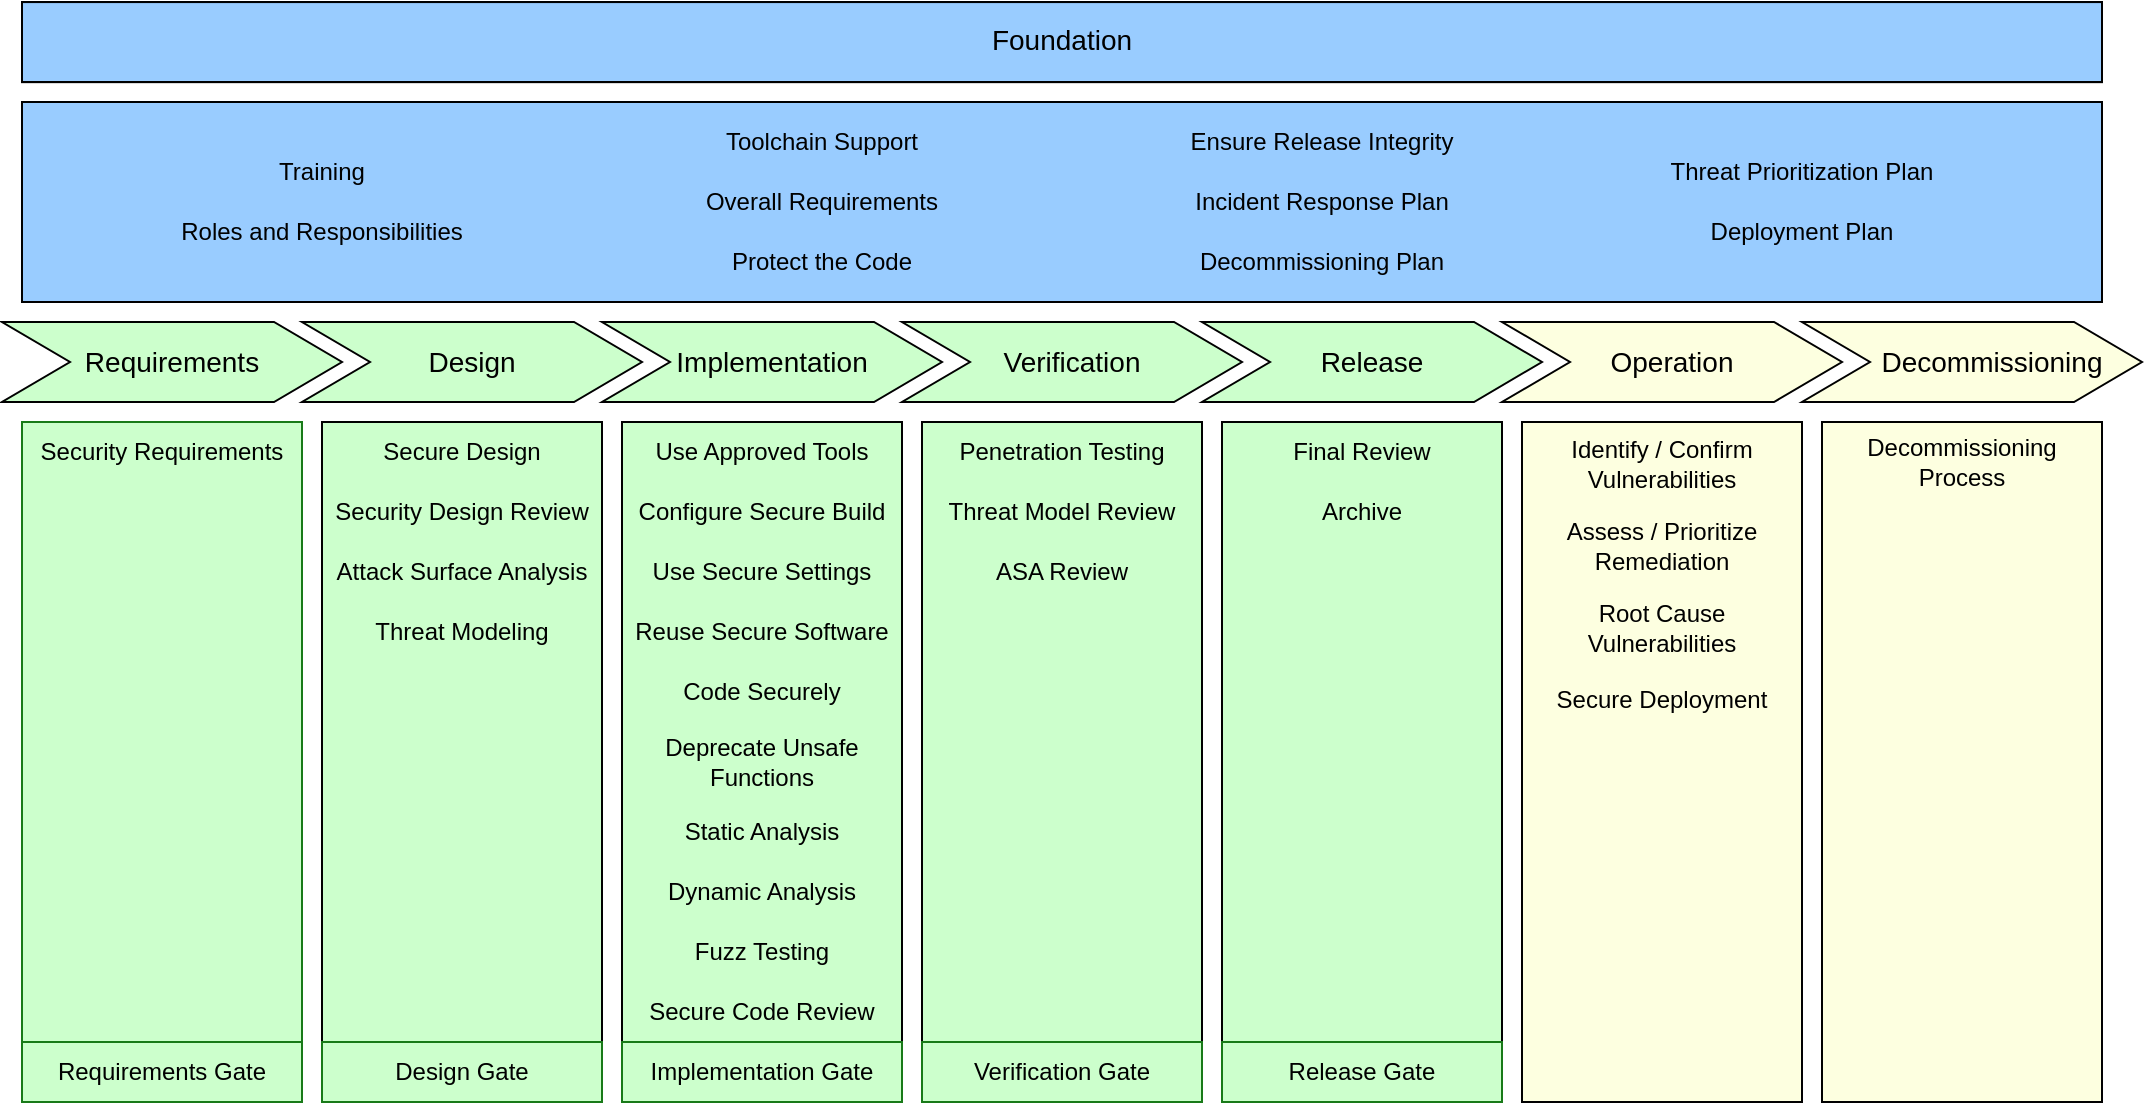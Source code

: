 <mxfile version="24.0.4" type="device" pages="3">
  <diagram name="linear" id="d9b1e647-80fa-b4a2-5024-87a742678bcc">
    <mxGraphModel dx="1502" dy="806" grid="1" gridSize="10" guides="1" tooltips="1" connect="1" arrows="1" fold="1" page="0" pageScale="1" pageWidth="1100" pageHeight="850" background="#ffffff" math="0" shadow="0">
      <root>
        <mxCell id="0" />
        <mxCell id="cibGd9qbmtFQ7yatZPod-12" value="foundation label" style="locked=1;" parent="0" />
        <mxCell id="cLqnTd5TkxG-JCanMNB_-2" value="" style="rounded=0;whiteSpace=wrap;html=1;shadow=0;strokeColor=#000000;fillColor=#99CCFF;" parent="cibGd9qbmtFQ7yatZPod-12" vertex="1">
          <mxGeometry x="20" y="90" width="1040" height="40.04" as="geometry" />
        </mxCell>
        <mxCell id="cLqnTd5TkxG-JCanMNB_-1" value="&lt;p style=&quot;font-family: &amp;#34;helvetica&amp;#34; ; line-height: 10.8px&quot;&gt;&lt;span style=&quot;font-family: &amp;#34;helvetica&amp;#34; ; font-size: 14px&quot;&gt;Foundation&lt;/span&gt;&lt;br&gt;&lt;/p&gt;" style="text;spacingTop=-5;fillColor=#3333FF;whiteSpace=wrap;html=1;align=center;fontSize=12;fontFamily=Helvetica;fillColor=none;strokeColor=#000000;" parent="cLqnTd5TkxG-JCanMNB_-2" vertex="1">
          <mxGeometry y="0.04" width="1040" height="40" as="geometry" />
        </mxCell>
        <mxCell id="cibGd9qbmtFQ7yatZPod-15" value="foundation label mask" style="locked=1;" parent="0" visible="0" />
        <mxCell id="cibGd9qbmtFQ7yatZPod-16" value="" style="rounded=0;whiteSpace=wrap;html=1;shadow=0;strokeColor=#FFFFFF;opacity=70;" parent="cibGd9qbmtFQ7yatZPod-15" vertex="1">
          <mxGeometry x="30" y="150" width="1040" height="100" as="geometry" />
        </mxCell>
        <mxCell id="cibGd9qbmtFQ7yatZPod-2" value="" style="rounded=0;whiteSpace=wrap;html=1;shadow=0;strokeColor=#FFFFFF;opacity=70;" parent="cibGd9qbmtFQ7yatZPod-15" vertex="1">
          <mxGeometry x="20" y="90" width="1040" height="50" as="geometry" />
        </mxCell>
        <mxCell id="rrQy28cl5b0a1Zml79KH-1" value="foundation" style="locked=1;" parent="0" />
        <mxCell id="kwRhqfz9SD8H6saeGJ2Z-18" value="" style="rounded=0;whiteSpace=wrap;html=1;shadow=0;strokeColor=#000000;fillColor=#99CCFF;" parent="rrQy28cl5b0a1Zml79KH-1" vertex="1">
          <mxGeometry x="20" y="140" width="1040" height="100" as="geometry" />
        </mxCell>
        <mxCell id="OxHNyZkpwN58KMfEd5uP-2" value="Threat Prioritization Plan" style="rounded=0;whiteSpace=wrap;html=1;fillColor=none;strokeColor=none;" parent="rrQy28cl5b0a1Zml79KH-1" vertex="1">
          <mxGeometry x="840" y="160" width="140" height="30" as="geometry" />
        </mxCell>
        <mxCell id="OxHNyZkpwN58KMfEd5uP-3" value="Deployment Plan" style="rounded=0;whiteSpace=wrap;html=1;fillColor=none;strokeColor=none;" parent="rrQy28cl5b0a1Zml79KH-1" vertex="1">
          <mxGeometry x="840" y="190" width="140" height="30" as="geometry" />
        </mxCell>
        <mxCell id="OxHNyZkpwN58KMfEd5uP-4" value="Decommissioning Plan" style="rounded=0;whiteSpace=wrap;html=1;fillColor=none;strokeColor=none;" parent="rrQy28cl5b0a1Zml79KH-1" vertex="1">
          <mxGeometry x="600" y="205" width="140" height="30" as="geometry" />
        </mxCell>
        <mxCell id="OxHNyZkpwN58KMfEd5uP-5" value="Incident Response Plan" style="rounded=0;whiteSpace=wrap;html=1;fillColor=none;strokeColor=none;" parent="rrQy28cl5b0a1Zml79KH-1" vertex="1">
          <mxGeometry x="600" y="175" width="140" height="30" as="geometry" />
        </mxCell>
        <mxCell id="OxHNyZkpwN58KMfEd5uP-6" value="Ensure Release Integrity" style="rounded=0;whiteSpace=wrap;html=1;fillColor=none;strokeColor=none;" parent="rrQy28cl5b0a1Zml79KH-1" vertex="1">
          <mxGeometry x="600" y="145" width="140" height="30" as="geometry" />
        </mxCell>
        <mxCell id="OxHNyZkpwN58KMfEd5uP-7" value="Protect the Code" style="rounded=0;whiteSpace=wrap;html=1;fillColor=none;strokeColor=none;" parent="rrQy28cl5b0a1Zml79KH-1" vertex="1">
          <mxGeometry x="350" y="205" width="140" height="30" as="geometry" />
        </mxCell>
        <mxCell id="OxHNyZkpwN58KMfEd5uP-8" value="Overall Requirements" style="rounded=0;whiteSpace=wrap;html=1;fillColor=none;strokeColor=none;" parent="rrQy28cl5b0a1Zml79KH-1" vertex="1">
          <mxGeometry x="350" y="175" width="140" height="30" as="geometry" />
        </mxCell>
        <mxCell id="OxHNyZkpwN58KMfEd5uP-9" value="Toolchain Support" style="rounded=0;whiteSpace=wrap;html=1;fillColor=none;strokeColor=none;" parent="rrQy28cl5b0a1Zml79KH-1" vertex="1">
          <mxGeometry x="350" y="145" width="140" height="30" as="geometry" />
        </mxCell>
        <mxCell id="OxHNyZkpwN58KMfEd5uP-10" value="Roles and Responsibilities" style="rounded=0;whiteSpace=wrap;html=1;fillColor=none;strokeColor=none;" parent="rrQy28cl5b0a1Zml79KH-1" vertex="1">
          <mxGeometry x="95" y="190" width="150" height="30" as="geometry" />
        </mxCell>
        <mxCell id="OxHNyZkpwN58KMfEd5uP-11" value="Training" style="rounded=0;whiteSpace=wrap;html=1;fillColor=none;strokeColor=none;" parent="rrQy28cl5b0a1Zml79KH-1" vertex="1">
          <mxGeometry x="100" y="160" width="140" height="30" as="geometry" />
        </mxCell>
        <mxCell id="cibGd9qbmtFQ7yatZPod-1" value="foundation mask" style="locked=1;" parent="0" visible="0" />
        <mxCell id="cibGd9qbmtFQ7yatZPod-24" value="" style="rounded=0;whiteSpace=wrap;html=1;shadow=0;strokeColor=#FFFFFF;opacity=70;" parent="cibGd9qbmtFQ7yatZPod-1" vertex="1">
          <mxGeometry x="20" y="140" width="1040" height="100" as="geometry" />
        </mxCell>
        <mxCell id="cibGd9qbmtFQ7yatZPod-11" value="development labels" style="locked=1;" parent="0" />
        <mxCell id="57fe6abec08f04cb-2" value="&lt;p style=&quot;line-height: 100%;&quot;&gt;&lt;br&gt;&lt;/p&gt;" style="shape=step;whiteSpace=wrap;html=1;fontSize=28;strokeColor=#000000;fillColor=#CCFFCC;spacing=0;verticalAlign=middle;" parent="cibGd9qbmtFQ7yatZPod-11" vertex="1">
          <mxGeometry x="10" y="250" width="170" height="40" as="geometry" />
        </mxCell>
        <mxCell id="57fe6abec08f04cb-3" value="" style="shape=step;whiteSpace=wrap;html=1;fontSize=28;strokeColor=#000000;fillColor=#CCFFCC;" parent="cibGd9qbmtFQ7yatZPod-11" vertex="1">
          <mxGeometry x="160" y="250" width="170" height="40" as="geometry" />
        </mxCell>
        <mxCell id="57fe6abec08f04cb-4" value="&lt;p&gt;&lt;br&gt;&lt;/p&gt;" style="shape=step;whiteSpace=wrap;html=1;fontSize=28;strokeColor=#000000;fillColor=#CCFFCC;" parent="cibGd9qbmtFQ7yatZPod-11" vertex="1">
          <mxGeometry x="310" y="250" width="170" height="40" as="geometry" />
        </mxCell>
        <mxCell id="57fe6abec08f04cb-5" value="" style="shape=step;whiteSpace=wrap;html=1;fontSize=28;strokeColor=#000000;fillColor=#CCFFCC;" parent="cibGd9qbmtFQ7yatZPod-11" vertex="1">
          <mxGeometry x="460" y="250" width="170" height="40" as="geometry" />
        </mxCell>
        <mxCell id="57fe6abec08f04cb-6" value="" style="shape=step;whiteSpace=wrap;html=1;fontSize=28;strokeColor=#000000;fillColor=#CCFFCC;" parent="cibGd9qbmtFQ7yatZPod-11" vertex="1">
          <mxGeometry x="610" y="250" width="170" height="40" as="geometry" />
        </mxCell>
        <mxCell id="kwRhqfz9SD8H6saeGJ2Z-3" value="&lt;span style=&quot;color: rgb(0, 0, 0); font-family: Helvetica; font-size: 14px; font-style: normal; font-variant-ligatures: normal; font-variant-caps: normal; font-weight: 400; letter-spacing: normal; orphans: 2; text-indent: 0px; text-transform: none; widows: 2; word-spacing: 0px; -webkit-text-stroke-width: 0px; text-decoration-thickness: initial; text-decoration-style: initial; text-decoration-color: initial; float: none; display: inline !important; background-color: rgb(204, 255, 204);&quot;&gt;Requirements&lt;/span&gt;" style="text;whiteSpace=wrap;html=1;align=center;verticalAlign=middle;fillColor=none;" parent="cibGd9qbmtFQ7yatZPod-11" vertex="1">
          <mxGeometry x="45" y="250" width="100" height="40" as="geometry" />
        </mxCell>
        <mxCell id="kwRhqfz9SD8H6saeGJ2Z-4" value="&lt;span style=&quot;color: rgb(0, 0, 0); font-family: Helvetica; font-size: 14px; font-style: normal; font-variant-ligatures: normal; font-variant-caps: normal; font-weight: 400; letter-spacing: normal; orphans: 2; text-indent: 0px; text-transform: none; widows: 2; word-spacing: 0px; -webkit-text-stroke-width: 0px; text-decoration-thickness: initial; text-decoration-style: initial; text-decoration-color: initial; float: none; display: inline !important; background-color: rgb(204, 255, 204);&quot;&gt;Design&lt;/span&gt;" style="text;whiteSpace=wrap;html=1;align=center;verticalAlign=middle;fillColor=none;" parent="cibGd9qbmtFQ7yatZPod-11" vertex="1">
          <mxGeometry x="195" y="250" width="100" height="40" as="geometry" />
        </mxCell>
        <mxCell id="kwRhqfz9SD8H6saeGJ2Z-5" value="&lt;span style=&quot;color: rgb(0, 0, 0); font-family: Helvetica; font-size: 14px; font-style: normal; font-variant-ligatures: normal; font-variant-caps: normal; font-weight: 400; letter-spacing: normal; orphans: 2; text-indent: 0px; text-transform: none; widows: 2; word-spacing: 0px; -webkit-text-stroke-width: 0px; text-decoration-thickness: initial; text-decoration-style: initial; text-decoration-color: initial; float: none; display: inline !important; background-color: rgb(204, 255, 204);&quot;&gt;Implementation&lt;/span&gt;" style="text;whiteSpace=wrap;html=1;align=center;verticalAlign=middle;fillColor=none;" parent="cibGd9qbmtFQ7yatZPod-11" vertex="1">
          <mxGeometry x="345" y="250" width="100" height="40" as="geometry" />
        </mxCell>
        <mxCell id="kwRhqfz9SD8H6saeGJ2Z-6" value="&lt;span style=&quot;color: rgb(0, 0, 0); font-family: Helvetica; font-size: 14px; font-style: normal; font-variant-ligatures: normal; font-variant-caps: normal; font-weight: 400; letter-spacing: normal; orphans: 2; text-indent: 0px; text-transform: none; widows: 2; word-spacing: 0px; -webkit-text-stroke-width: 0px; text-decoration-thickness: initial; text-decoration-style: initial; text-decoration-color: initial; float: none; display: inline !important; background-color: rgb(204, 255, 204);&quot;&gt;Verification&lt;/span&gt;" style="text;whiteSpace=wrap;html=1;align=center;verticalAlign=middle;fillColor=none;" parent="cibGd9qbmtFQ7yatZPod-11" vertex="1">
          <mxGeometry x="495" y="250" width="100" height="40" as="geometry" />
        </mxCell>
        <mxCell id="kwRhqfz9SD8H6saeGJ2Z-7" value="&lt;span style=&quot;color: rgb(0, 0, 0); font-family: Helvetica; font-size: 14px; font-style: normal; font-variant-ligatures: normal; font-variant-caps: normal; font-weight: 400; letter-spacing: normal; orphans: 2; text-indent: 0px; text-transform: none; widows: 2; word-spacing: 0px; -webkit-text-stroke-width: 0px; text-decoration-thickness: initial; text-decoration-style: initial; text-decoration-color: initial; float: none; display: inline !important; background-color: rgb(204, 255, 204);&quot;&gt;Release&lt;/span&gt;" style="text;whiteSpace=wrap;html=1;align=center;verticalAlign=middle;fillColor=none;" parent="cibGd9qbmtFQ7yatZPod-11" vertex="1">
          <mxGeometry x="645" y="250" width="100" height="40" as="geometry" />
        </mxCell>
        <mxCell id="cibGd9qbmtFQ7yatZPod-13" value="development labels mask" style="locked=1;" parent="0" visible="0" />
        <mxCell id="cibGd9qbmtFQ7yatZPod-19" value="&lt;p style=&quot;line-height: 100%;&quot;&gt;&lt;br&gt;&lt;/p&gt;" style="shape=step;whiteSpace=wrap;html=1;fontSize=28;strokeColor=#FFFFFF;fillColor=#FFFFFF;spacing=0;verticalAlign=middle;opacity=70;" parent="cibGd9qbmtFQ7yatZPod-13" vertex="1">
          <mxGeometry x="10" y="250" width="170" height="40" as="geometry" />
        </mxCell>
        <mxCell id="cibGd9qbmtFQ7yatZPod-20" value="" style="shape=step;whiteSpace=wrap;html=1;fontSize=28;strokeColor=#FFFFFF;fillColor=#FFFFFF;opacity=70;" parent="cibGd9qbmtFQ7yatZPod-13" vertex="1">
          <mxGeometry x="160" y="250" width="170" height="40" as="geometry" />
        </mxCell>
        <mxCell id="cibGd9qbmtFQ7yatZPod-21" value="&lt;p&gt;&lt;br&gt;&lt;/p&gt;" style="shape=step;whiteSpace=wrap;html=1;fontSize=28;strokeColor=#FFFFFF;fillColor=#FFFFFF;opacity=70;" parent="cibGd9qbmtFQ7yatZPod-13" vertex="1">
          <mxGeometry x="310" y="250" width="170" height="40" as="geometry" />
        </mxCell>
        <mxCell id="cibGd9qbmtFQ7yatZPod-22" value="" style="shape=step;whiteSpace=wrap;html=1;fontSize=28;strokeColor=#FFFFFF;fillColor=#FFFFFF;opacity=70;" parent="cibGd9qbmtFQ7yatZPod-13" vertex="1">
          <mxGeometry x="460" y="250" width="170" height="40" as="geometry" />
        </mxCell>
        <mxCell id="cibGd9qbmtFQ7yatZPod-23" value="" style="shape=step;whiteSpace=wrap;html=1;fontSize=28;strokeColor=#FFFFFF;fillColor=#FFFFFF;opacity=70;" parent="cibGd9qbmtFQ7yatZPod-13" vertex="1">
          <mxGeometry x="610" y="250" width="170" height="40" as="geometry" />
        </mxCell>
        <mxCell id="1" value="development phases" style="locked=1;" parent="0" />
        <mxCell id="OMg3Ucl60HbNJE4Ea2DB-29" value="" style="rounded=0;whiteSpace=wrap;html=1;shadow=0;strokeColor=#000000;fillColor=#CCFFCC;" parent="1" vertex="1">
          <mxGeometry x="620" y="300" width="140" height="310" as="geometry" />
        </mxCell>
        <mxCell id="ZhLcxaQyDctIYuSdVefH-17" value="" style="rounded=0;whiteSpace=wrap;html=1;shadow=0;strokeColor=#000000;fillColor=#CCFFCC;" parent="1" vertex="1">
          <mxGeometry x="470" y="300" width="140" height="310" as="geometry" />
        </mxCell>
        <mxCell id="ZhLcxaQyDctIYuSdVefH-16" value="" style="rounded=0;whiteSpace=wrap;html=1;shadow=0;strokeColor=#000000;fillColor=#CCFFCC;" parent="1" vertex="1">
          <mxGeometry x="320" y="300" width="140" height="310" as="geometry" />
        </mxCell>
        <mxCell id="ZhLcxaQyDctIYuSdVefH-15" value="" style="rounded=0;whiteSpace=wrap;html=1;shadow=0;strokeColor=#000000;fillColor=#CCFFCC;" parent="1" vertex="1">
          <mxGeometry x="170" y="300" width="140" height="310" as="geometry" />
        </mxCell>
        <mxCell id="ZhLcxaQyDctIYuSdVefH-14" value="" style="rounded=0;whiteSpace=wrap;html=1;shadow=0;fillColor=#CCFFCC;strokeColor=#187A18;" parent="1" vertex="1">
          <mxGeometry x="20" y="300" width="140" height="310" as="geometry" />
        </mxCell>
        <mxCell id="OMg3Ucl60HbNJE4Ea2DB-9" value="Archive" style="rounded=0;whiteSpace=wrap;html=1;fillColor=none;strokeColor=none;" parent="1" vertex="1">
          <mxGeometry x="620" y="330" width="140" height="30" as="geometry" />
        </mxCell>
        <mxCell id="OMg3Ucl60HbNJE4Ea2DB-10" value="Final Review" style="rounded=0;whiteSpace=wrap;html=1;fillColor=none;strokeColor=none;" parent="1" vertex="1">
          <mxGeometry x="620" y="300" width="140" height="30" as="geometry" />
        </mxCell>
        <mxCell id="OMg3Ucl60HbNJE4Ea2DB-11" value="ASA Review" style="rounded=0;whiteSpace=wrap;html=1;fillColor=none;strokeColor=none;" parent="1" vertex="1">
          <mxGeometry x="470" y="360" width="140" height="30" as="geometry" />
        </mxCell>
        <mxCell id="OMg3Ucl60HbNJE4Ea2DB-12" value="Threat Model Review" style="rounded=0;whiteSpace=wrap;html=1;fillColor=none;strokeColor=none;" parent="1" vertex="1">
          <mxGeometry x="470" y="330" width="140" height="30" as="geometry" />
        </mxCell>
        <mxCell id="OMg3Ucl60HbNJE4Ea2DB-13" value="Penetration Testing" style="rounded=0;whiteSpace=wrap;html=1;fillColor=none;strokeColor=none;" parent="1" vertex="1">
          <mxGeometry x="470" y="300" width="140" height="30" as="geometry" />
        </mxCell>
        <mxCell id="OMg3Ucl60HbNJE4Ea2DB-14" value="Secure Code Review" style="rounded=0;whiteSpace=wrap;html=1;fillColor=none;strokeColor=none;" parent="1" vertex="1">
          <mxGeometry x="320" y="580" width="140" height="30" as="geometry" />
        </mxCell>
        <mxCell id="OMg3Ucl60HbNJE4Ea2DB-15" value="Fuzz Testing" style="rounded=0;whiteSpace=wrap;html=1;fillColor=none;strokeColor=none;" parent="1" vertex="1">
          <mxGeometry x="320" y="550" width="140" height="30" as="geometry" />
        </mxCell>
        <mxCell id="OMg3Ucl60HbNJE4Ea2DB-16" value="Dynamic Analysis" style="rounded=0;whiteSpace=wrap;html=1;fillColor=none;strokeColor=none;" parent="1" vertex="1">
          <mxGeometry x="320" y="520" width="140" height="30" as="geometry" />
        </mxCell>
        <mxCell id="OMg3Ucl60HbNJE4Ea2DB-17" value="Static Analysis" style="rounded=0;whiteSpace=wrap;html=1;fillColor=none;strokeColor=none;" parent="1" vertex="1">
          <mxGeometry x="320" y="490" width="140" height="30" as="geometry" />
        </mxCell>
        <mxCell id="OMg3Ucl60HbNJE4Ea2DB-18" value="Deprecate Unsafe Functions" style="rounded=0;whiteSpace=wrap;html=1;fillColor=none;strokeColor=none;" parent="1" vertex="1">
          <mxGeometry x="320" y="450" width="140" height="40" as="geometry" />
        </mxCell>
        <mxCell id="OMg3Ucl60HbNJE4Ea2DB-19" value="Code Securely" style="rounded=0;whiteSpace=wrap;html=1;fillColor=none;strokeColor=none;" parent="1" vertex="1">
          <mxGeometry x="320" y="420" width="140" height="30" as="geometry" />
        </mxCell>
        <mxCell id="OMg3Ucl60HbNJE4Ea2DB-20" value="Reuse Secure Software" style="rounded=0;whiteSpace=wrap;html=1;fillColor=none;strokeColor=none;" parent="1" vertex="1">
          <mxGeometry x="320" y="390" width="140" height="30" as="geometry" />
        </mxCell>
        <mxCell id="OMg3Ucl60HbNJE4Ea2DB-21" value="Use Secure Settings" style="rounded=0;whiteSpace=wrap;html=1;fillColor=none;strokeColor=none;" parent="1" vertex="1">
          <mxGeometry x="320" y="360" width="140" height="30" as="geometry" />
        </mxCell>
        <mxCell id="OMg3Ucl60HbNJE4Ea2DB-22" value="Configure Secure Build" style="rounded=0;whiteSpace=wrap;html=1;fillColor=none;strokeColor=none;" parent="1" vertex="1">
          <mxGeometry x="320" y="330" width="140" height="30" as="geometry" />
        </mxCell>
        <mxCell id="OMg3Ucl60HbNJE4Ea2DB-23" value="Use Approved Tools" style="rounded=0;whiteSpace=wrap;html=1;fillColor=none;strokeColor=none;" parent="1" vertex="1">
          <mxGeometry x="320" y="300" width="140" height="30" as="geometry" />
        </mxCell>
        <mxCell id="OMg3Ucl60HbNJE4Ea2DB-24" value="Threat Modeling" style="rounded=0;whiteSpace=wrap;html=1;fillColor=none;strokeColor=none;" parent="1" vertex="1">
          <mxGeometry x="170" y="390" width="140" height="30" as="geometry" />
        </mxCell>
        <mxCell id="OMg3Ucl60HbNJE4Ea2DB-25" value="Attack Surface Analysis" style="rounded=0;whiteSpace=wrap;html=1;fillColor=none;strokeColor=none;" parent="1" vertex="1">
          <mxGeometry x="170" y="360" width="140" height="30" as="geometry" />
        </mxCell>
        <mxCell id="OMg3Ucl60HbNJE4Ea2DB-26" value="Security Design Review" style="rounded=0;whiteSpace=wrap;html=1;fillColor=none;strokeColor=none;" parent="1" vertex="1">
          <mxGeometry x="170" y="330" width="140" height="30" as="geometry" />
        </mxCell>
        <mxCell id="OMg3Ucl60HbNJE4Ea2DB-27" value="Secure Design" style="rounded=0;whiteSpace=wrap;html=1;fillColor=none;strokeColor=none;" parent="1" vertex="1">
          <mxGeometry x="170" y="300" width="140" height="30" as="geometry" />
        </mxCell>
        <mxCell id="OMg3Ucl60HbNJE4Ea2DB-2" value="Security Requirements" style="rounded=0;whiteSpace=wrap;html=1;fillColor=none;strokeColor=none;" parent="1" vertex="1">
          <mxGeometry x="20" y="300" width="140" height="30" as="geometry" />
        </mxCell>
        <mxCell id="cibGd9qbmtFQ7yatZPod-5" value="development mask" style="locked=1;" parent="0" visible="0" />
        <mxCell id="cibGd9qbmtFQ7yatZPod-6" value="" style="rounded=0;whiteSpace=wrap;html=1;shadow=0;strokeColor=#FFFFFF;opacity=50;" parent="cibGd9qbmtFQ7yatZPod-5" vertex="1">
          <mxGeometry x="780" y="310" width="290" height="340" as="geometry" />
        </mxCell>
        <mxCell id="cibGd9qbmtFQ7yatZPod-4" value="" style="rounded=0;whiteSpace=wrap;html=1;shadow=0;strokeColor=#FFFFFF;opacity=70;" parent="cibGd9qbmtFQ7yatZPod-5" vertex="1">
          <mxGeometry x="20" y="300" width="740" height="310" as="geometry" />
        </mxCell>
        <mxCell id="rrQy28cl5b0a1Zml79KH-3" value="phase gates" style="locked=1;" parent="0" />
        <mxCell id="3lKNwoQKIAJr2jvi4gNz-2" value="Design Gate" style="rounded=0;whiteSpace=wrap;html=1;shadow=0;fillColor=#CCFFCC;strokeColor=#187A18;" parent="rrQy28cl5b0a1Zml79KH-3" vertex="1">
          <mxGeometry x="170" y="610" width="140" height="30" as="geometry" />
        </mxCell>
        <mxCell id="3lKNwoQKIAJr2jvi4gNz-3" value="Requirements Gate" style="rounded=0;whiteSpace=wrap;html=1;shadow=0;fillColor=#CCFFCC;strokeColor=#187A18;" parent="rrQy28cl5b0a1Zml79KH-3" vertex="1">
          <mxGeometry x="20" y="610" width="140" height="30" as="geometry" />
        </mxCell>
        <mxCell id="3lKNwoQKIAJr2jvi4gNz-4" value="Implementation Gate" style="rounded=0;whiteSpace=wrap;html=1;shadow=0;fillColor=#CCFFCC;strokeColor=#187A18;" parent="rrQy28cl5b0a1Zml79KH-3" vertex="1">
          <mxGeometry x="320" y="610" width="140" height="30" as="geometry" />
        </mxCell>
        <mxCell id="3lKNwoQKIAJr2jvi4gNz-5" value="Verification Gate" style="rounded=0;whiteSpace=wrap;html=1;shadow=0;fillColor=#CCFFCC;strokeColor=#187A18;" parent="rrQy28cl5b0a1Zml79KH-3" vertex="1">
          <mxGeometry x="470" y="610" width="140" height="30" as="geometry" />
        </mxCell>
        <mxCell id="3lKNwoQKIAJr2jvi4gNz-6" value="Release Gate" style="rounded=0;whiteSpace=wrap;html=1;shadow=0;fillColor=#CCFFCC;strokeColor=#187A18;" parent="rrQy28cl5b0a1Zml79KH-3" vertex="1">
          <mxGeometry x="620" y="610" width="140" height="30" as="geometry" />
        </mxCell>
        <mxCell id="cibGd9qbmtFQ7yatZPod-8" value="phase gates mask" style="locked=1;" parent="0" visible="0" />
        <mxCell id="cibGd9qbmtFQ7yatZPod-9" value="" style="rounded=0;whiteSpace=wrap;html=1;shadow=0;strokeColor=#FFFFFF;opacity=70;" parent="cibGd9qbmtFQ7yatZPod-8" vertex="1">
          <mxGeometry x="20" y="610" width="740" height="30" as="geometry" />
        </mxCell>
        <mxCell id="cibGd9qbmtFQ7yatZPod-10" value="post-development labels" style="locked=1;" parent="0" />
        <mxCell id="ZhLcxaQyDctIYuSdVefH-8" value="" style="shape=step;whiteSpace=wrap;html=1;fontSize=28;fillColor=#FDFFE0;" parent="cibGd9qbmtFQ7yatZPod-10" vertex="1">
          <mxGeometry x="760" y="250" width="170" height="40" as="geometry" />
        </mxCell>
        <mxCell id="ZhLcxaQyDctIYuSdVefH-9" value="" style="shape=step;whiteSpace=wrap;html=1;fontSize=28;shadow=0;fillColor=#FDFFE0;" parent="cibGd9qbmtFQ7yatZPod-10" vertex="1">
          <mxGeometry x="910" y="250" width="170" height="40" as="geometry" />
        </mxCell>
        <mxCell id="kwRhqfz9SD8H6saeGJ2Z-8" value="&lt;span style=&quot;color: rgb(0, 0, 0); font-family: Helvetica; font-size: 14px; font-style: normal; font-variant-ligatures: normal; font-variant-caps: normal; font-weight: 400; letter-spacing: normal; orphans: 2; text-indent: 0px; text-transform: none; widows: 2; word-spacing: 0px; -webkit-text-stroke-width: 0px; text-decoration-thickness: initial; text-decoration-style: initial; text-decoration-color: initial; float: none; display: inline !important; background-color: rgb(253, 255, 224);&quot;&gt;Operation&lt;/span&gt;" style="text;whiteSpace=wrap;html=1;align=center;verticalAlign=middle;fillColor=none;" parent="cibGd9qbmtFQ7yatZPod-10" vertex="1">
          <mxGeometry x="795" y="250" width="100" height="40" as="geometry" />
        </mxCell>
        <mxCell id="kwRhqfz9SD8H6saeGJ2Z-9" value="&lt;span style=&quot;color: rgb(0, 0, 0); font-family: Helvetica; font-size: 14px; font-style: normal; font-variant-ligatures: normal; font-variant-caps: normal; font-weight: 400; letter-spacing: normal; orphans: 2; text-indent: 0px; text-transform: none; widows: 2; word-spacing: 0px; -webkit-text-stroke-width: 0px; text-decoration-thickness: initial; text-decoration-style: initial; text-decoration-color: initial; float: none; display: inline !important; background-color: rgb(253, 255, 224);&quot;&gt;Decommissioning&lt;/span&gt;" style="text;whiteSpace=wrap;html=1;align=center;verticalAlign=middle;fillColor=none;" parent="cibGd9qbmtFQ7yatZPod-10" vertex="1">
          <mxGeometry x="945" y="250" width="120" height="40" as="geometry" />
        </mxCell>
        <mxCell id="cibGd9qbmtFQ7yatZPod-14" value="post-development labels mask" style="locked=1;" parent="0" visible="0" />
        <mxCell id="cibGd9qbmtFQ7yatZPod-17" value="" style="shape=step;whiteSpace=wrap;html=1;fontSize=28;fillColor=#FFFFFF;strokeColor=#FFFFFF;opacity=70;" parent="cibGd9qbmtFQ7yatZPod-14" vertex="1">
          <mxGeometry x="760" y="250" width="170" height="40" as="geometry" />
        </mxCell>
        <mxCell id="cibGd9qbmtFQ7yatZPod-18" value="" style="shape=step;whiteSpace=wrap;html=1;fontSize=28;shadow=0;fillColor=#FFFFFF;strokeColor=#FFFFFF;opacity=70;" parent="cibGd9qbmtFQ7yatZPod-14" vertex="1">
          <mxGeometry x="910" y="250" width="170" height="40" as="geometry" />
        </mxCell>
        <mxCell id="rrQy28cl5b0a1Zml79KH-2" value="post-development phases" style="locked=1;" parent="0" />
        <mxCell id="ZhLcxaQyDctIYuSdVefH-20" value="" style="rounded=0;whiteSpace=wrap;html=1;shadow=0;fillColor=#FDFFE0;strokeColor=default;" parent="rrQy28cl5b0a1Zml79KH-2" vertex="1">
          <mxGeometry x="920" y="300" width="140" height="340" as="geometry" />
        </mxCell>
        <mxCell id="ZhLcxaQyDctIYuSdVefH-27" value="" style="group;strokeColor=none;fillColor=#fdffe0;" parent="rrQy28cl5b0a1Zml79KH-2" vertex="1" connectable="0">
          <mxGeometry x="770" y="300" width="140" height="340" as="geometry" />
        </mxCell>
        <mxCell id="ZhLcxaQyDctIYuSdVefH-19" value="" style="rounded=0;whiteSpace=wrap;html=1;shadow=0;strokeColor=#d6b656;fillColor=#FDFFE0;" parent="ZhLcxaQyDctIYuSdVefH-27" vertex="1">
          <mxGeometry width="140" height="340" as="geometry" />
        </mxCell>
        <mxCell id="ZhLcxaQyDctIYuSdVefH-6" value="&lt;div style=&quot;text-align: center&quot;&gt;&lt;br&gt;&lt;/div&gt;" style="text;spacingTop=-5;fillColor=#fff2cc;whiteSpace=wrap;html=1;align=left;fontSize=12;fontFamily=Helvetica;fillColor=none;strokeColor=#000000;" parent="ZhLcxaQyDctIYuSdVefH-27" vertex="1">
          <mxGeometry width="140" height="340" as="geometry" />
        </mxCell>
        <mxCell id="OMg3Ucl60HbNJE4Ea2DB-31" value="Secure Deployment" style="rounded=0;whiteSpace=wrap;html=1;fillColor=none;strokeColor=none;" parent="ZhLcxaQyDctIYuSdVefH-27" vertex="1">
          <mxGeometry y="123.636" width="140" height="30.909" as="geometry" />
        </mxCell>
        <mxCell id="OMg3Ucl60HbNJE4Ea2DB-32" value="Identify / Confirm Vulnerabilities" style="rounded=0;whiteSpace=wrap;html=1;fillColor=none;strokeColor=none;" parent="ZhLcxaQyDctIYuSdVefH-27" vertex="1">
          <mxGeometry width="140" height="41.212" as="geometry" />
        </mxCell>
        <mxCell id="OMg3Ucl60HbNJE4Ea2DB-33" value="Assess / Prioritize Remediation" style="rounded=0;whiteSpace=wrap;html=1;fillColor=none;strokeColor=none;" parent="ZhLcxaQyDctIYuSdVefH-27" vertex="1">
          <mxGeometry y="41.212" width="140" height="41.212" as="geometry" />
        </mxCell>
        <mxCell id="OMg3Ucl60HbNJE4Ea2DB-34" value="Root Cause Vulnerabilities" style="rounded=0;whiteSpace=wrap;html=1;fillColor=none;strokeColor=none;" parent="ZhLcxaQyDctIYuSdVefH-27" vertex="1">
          <mxGeometry y="82.424" width="140" height="41.212" as="geometry" />
        </mxCell>
        <mxCell id="OMg3Ucl60HbNJE4Ea2DB-30" value="Decommissioning Process" style="rounded=0;whiteSpace=wrap;html=1;fillColor=none;strokeColor=none;" parent="rrQy28cl5b0a1Zml79KH-2" vertex="1">
          <mxGeometry x="920" y="300" width="140" height="40" as="geometry" />
        </mxCell>
        <mxCell id="cibGd9qbmtFQ7yatZPod-3" value="post-development mask" style="locked=1;" parent="0" visible="0" />
        <mxCell id="cibGd9qbmtFQ7yatZPod-7" value="" style="rounded=0;whiteSpace=wrap;html=1;shadow=0;strokeColor=#FFFFFF;opacity=70;" parent="cibGd9qbmtFQ7yatZPod-3" vertex="1">
          <mxGeometry x="770" y="300" width="290" height="340" as="geometry" />
        </mxCell>
        <object label="implementation defects" id="Pa4lmaO8eFdmNF2szMAN-1">
          <mxCell style="locked=1;" parent="0" visible="0" />
        </object>
        <mxCell id="Pa4lmaO8eFdmNF2szMAN-2" value="&lt;span style=&quot;color: rgb(0, 0, 0); font-family: helvetica; font-style: normal; font-variant-ligatures: normal; font-variant-caps: normal; font-weight: 400; letter-spacing: normal; orphans: 2; text-indent: 0px; text-transform: none; widows: 2; word-spacing: 0px; -webkit-text-stroke-width: 0px; text-decoration-thickness: initial; text-decoration-style: initial; text-decoration-color: initial; float: none; display: inline !important;&quot;&gt;&lt;font style=&quot;font-size: 24px;&quot;&gt;implementation&lt;br&gt;defects&lt;br&gt;&lt;/font&gt;&lt;/span&gt;" style="text;whiteSpace=wrap;html=1;align=center;verticalAlign=middle;fillColor=none;labelBackgroundColor=none;" parent="Pa4lmaO8eFdmNF2szMAN-1" vertex="1">
          <mxGeometry x="580" y="650" width="180" height="50" as="geometry" />
        </mxCell>
        <mxCell id="OMg3Ucl60HbNJE4Ea2DB-47" value="" style="endArrow=classicThin;html=1;rounded=0;fontSize=24;fontColor=#6600CC;strokeColor=#FF0000;strokeWidth=3;endFill=1;exitX=0.5;exitY=0;exitDx=0;exitDy=0;entryX=0.75;entryY=1;entryDx=0;entryDy=0;startArrow=none;startFill=0;" parent="Pa4lmaO8eFdmNF2szMAN-1" source="Pa4lmaO8eFdmNF2szMAN-2" target="OMg3Ucl60HbNJE4Ea2DB-13" edge="1">
          <mxGeometry width="50" height="50" relative="1" as="geometry">
            <mxPoint x="-420" y="130" as="sourcePoint" />
            <mxPoint x="-10" y="-130" as="targetPoint" />
          </mxGeometry>
        </mxCell>
        <mxCell id="OMg3Ucl60HbNJE4Ea2DB-48" value="" style="endArrow=classicThin;html=1;rounded=0;fontSize=24;fontColor=#6600CC;strokeColor=#FF0000;strokeWidth=3;endFill=1;exitX=0.5;exitY=0;exitDx=0;exitDy=0;entryX=0.75;entryY=1;entryDx=0;entryDy=0;startArrow=none;startFill=0;" parent="Pa4lmaO8eFdmNF2szMAN-1" source="Pa4lmaO8eFdmNF2szMAN-2" target="OMg3Ucl60HbNJE4Ea2DB-17" edge="1">
          <mxGeometry width="50" height="50" relative="1" as="geometry">
            <mxPoint x="-410" y="140" as="sourcePoint" />
            <mxPoint y="-120" as="targetPoint" />
          </mxGeometry>
        </mxCell>
        <mxCell id="OMg3Ucl60HbNJE4Ea2DB-49" value="" style="endArrow=classicThin;html=1;rounded=0;fontSize=24;fontColor=#6600CC;strokeColor=#FF0000;strokeWidth=3;endFill=1;exitX=0.5;exitY=0;exitDx=0;exitDy=0;startArrow=none;startFill=0;entryX=0.75;entryY=1;entryDx=0;entryDy=0;" parent="Pa4lmaO8eFdmNF2szMAN-1" source="Pa4lmaO8eFdmNF2szMAN-2" target="OMg3Ucl60HbNJE4Ea2DB-16" edge="1">
          <mxGeometry width="50" height="50" relative="1" as="geometry">
            <mxPoint x="-400" y="150" as="sourcePoint" />
            <mxPoint x="10" y="-110" as="targetPoint" />
          </mxGeometry>
        </mxCell>
        <mxCell id="OMg3Ucl60HbNJE4Ea2DB-50" value="" style="endArrow=classicThin;html=1;rounded=0;fontSize=24;fontColor=#6600CC;strokeColor=#FF0000;strokeWidth=3;endFill=1;exitX=0.5;exitY=0;exitDx=0;exitDy=0;entryX=0.75;entryY=1;entryDx=0;entryDy=0;startArrow=none;startFill=0;" parent="Pa4lmaO8eFdmNF2szMAN-1" source="Pa4lmaO8eFdmNF2szMAN-2" target="OMg3Ucl60HbNJE4Ea2DB-15" edge="1">
          <mxGeometry width="50" height="50" relative="1" as="geometry">
            <mxPoint x="-390" y="160" as="sourcePoint" />
            <mxPoint x="20" y="-100" as="targetPoint" />
          </mxGeometry>
        </mxCell>
        <mxCell id="OMg3Ucl60HbNJE4Ea2DB-51" value="" style="endArrow=classicThin;html=1;rounded=0;fontSize=24;fontColor=#6600CC;strokeColor=#FF0000;strokeWidth=3;endFill=1;exitX=0.5;exitY=0;exitDx=0;exitDy=0;entryX=0.75;entryY=0;entryDx=0;entryDy=0;startArrow=none;startFill=0;" parent="Pa4lmaO8eFdmNF2szMAN-1" source="Pa4lmaO8eFdmNF2szMAN-2" target="3lKNwoQKIAJr2jvi4gNz-4" edge="1">
          <mxGeometry width="50" height="50" relative="1" as="geometry">
            <mxPoint x="-380" y="170" as="sourcePoint" />
            <mxPoint x="30" y="-90" as="targetPoint" />
          </mxGeometry>
        </mxCell>
        <mxCell id="kwRhqfz9SD8H6saeGJ2Z-1" value="design deficiencies" style="locked=1;" parent="0" visible="0" />
        <mxCell id="Pa4lmaO8eFdmNF2szMAN-3" value="&lt;span style=&quot;color: rgb(0, 0, 0); font-family: helvetica; font-style: normal; font-variant-ligatures: normal; font-variant-caps: normal; font-weight: 400; letter-spacing: normal; orphans: 2; text-indent: 0px; text-transform: none; widows: 2; word-spacing: 0px; -webkit-text-stroke-width: 0px; text-decoration-thickness: initial; text-decoration-style: initial; text-decoration-color: initial; float: none; display: inline !important;&quot;&gt;&lt;font style=&quot;font-size: 24px;&quot;&gt;design&lt;br&gt;deficiencies&lt;br&gt;&lt;/font&gt;&lt;/span&gt;" style="text;whiteSpace=wrap;html=1;align=center;verticalAlign=middle;fillColor=none;" parent="kwRhqfz9SD8H6saeGJ2Z-1" vertex="1">
          <mxGeometry x="30" y="650" width="130" height="50" as="geometry" />
        </mxCell>
        <mxCell id="OMg3Ucl60HbNJE4Ea2DB-42" value="" style="endArrow=classicThin;html=1;rounded=0;fontSize=24;fontColor=#6600CC;strokeColor=#6600CC;strokeWidth=3;endFill=1;exitX=0.5;exitY=0;exitDx=0;exitDy=0;entryX=0.25;entryY=1;entryDx=0;entryDy=0;startArrow=none;startFill=0;" parent="kwRhqfz9SD8H6saeGJ2Z-1" source="Pa4lmaO8eFdmNF2szMAN-3" target="OMg3Ucl60HbNJE4Ea2DB-26" edge="1">
          <mxGeometry width="50" height="50" relative="1" as="geometry">
            <mxPoint x="-390" y="-80" as="sourcePoint" />
            <mxPoint x="30" y="-80" as="targetPoint" />
          </mxGeometry>
        </mxCell>
        <mxCell id="OMg3Ucl60HbNJE4Ea2DB-43" value="" style="endArrow=classicThin;html=1;rounded=0;fontSize=24;fontColor=#6600CC;strokeColor=#6600CC;strokeWidth=3;endFill=1;exitX=0.5;exitY=0;exitDx=0;exitDy=0;entryX=0.379;entryY=0.967;entryDx=0;entryDy=0;startArrow=none;startFill=0;entryPerimeter=0;" parent="kwRhqfz9SD8H6saeGJ2Z-1" source="Pa4lmaO8eFdmNF2szMAN-3" target="OMg3Ucl60HbNJE4Ea2DB-25" edge="1">
          <mxGeometry width="50" height="50" relative="1" as="geometry">
            <mxPoint x="-380" y="-70" as="sourcePoint" />
            <mxPoint x="40" y="-70" as="targetPoint" />
          </mxGeometry>
        </mxCell>
        <mxCell id="OMg3Ucl60HbNJE4Ea2DB-44" value="" style="endArrow=classicThin;html=1;rounded=0;fontSize=24;fontColor=#6600CC;strokeColor=#6600CC;strokeWidth=3;endFill=1;exitX=0.5;exitY=0;exitDx=0;exitDy=0;entryX=0.5;entryY=1;entryDx=0;entryDy=0;startArrow=none;startFill=0;" parent="kwRhqfz9SD8H6saeGJ2Z-1" source="Pa4lmaO8eFdmNF2szMAN-3" target="OMg3Ucl60HbNJE4Ea2DB-24" edge="1">
          <mxGeometry width="50" height="50" relative="1" as="geometry">
            <mxPoint x="-370" y="-60" as="sourcePoint" />
            <mxPoint x="50" y="-60" as="targetPoint" />
          </mxGeometry>
        </mxCell>
        <mxCell id="OMg3Ucl60HbNJE4Ea2DB-45" value="" style="endArrow=classicThin;html=1;rounded=0;fontSize=24;fontColor=#6600CC;strokeColor=#6600CC;strokeWidth=3;endFill=1;exitX=0.5;exitY=0;exitDx=0;exitDy=0;entryX=0.25;entryY=1;entryDx=0;entryDy=0;startArrow=none;startFill=0;" parent="kwRhqfz9SD8H6saeGJ2Z-1" source="Pa4lmaO8eFdmNF2szMAN-3" target="OMg3Ucl60HbNJE4Ea2DB-12" edge="1">
          <mxGeometry width="50" height="50" relative="1" as="geometry">
            <mxPoint x="-360" y="-50" as="sourcePoint" />
            <mxPoint x="60" y="-50" as="targetPoint" />
          </mxGeometry>
        </mxCell>
        <mxCell id="OMg3Ucl60HbNJE4Ea2DB-46" value="" style="endArrow=classicThin;html=1;rounded=0;fontSize=24;fontColor=#6600CC;strokeColor=#6600CC;strokeWidth=3;endFill=1;exitX=0.5;exitY=0;exitDx=0;exitDy=0;entryX=0.25;entryY=1;entryDx=0;entryDy=0;startArrow=none;startFill=0;" parent="kwRhqfz9SD8H6saeGJ2Z-1" source="Pa4lmaO8eFdmNF2szMAN-3" target="OMg3Ucl60HbNJE4Ea2DB-11" edge="1">
          <mxGeometry width="50" height="50" relative="1" as="geometry">
            <mxPoint x="-350" y="-40" as="sourcePoint" />
            <mxPoint x="70" y="-40" as="targetPoint" />
          </mxGeometry>
        </mxCell>
        <mxCell id="kwRhqfz9SD8H6saeGJ2Z-2" value="deficiencies - defects line" style="locked=1;" parent="0" visible="0" />
        <mxCell id="Pa4lmaO8eFdmNF2szMAN-9" value="" style="endArrow=block;html=1;rounded=0;fontSize=24;fontColor=#6600CC;strokeColor=#0000CC;strokeWidth=4;endFill=1;exitX=1;exitY=0.5;exitDx=0;exitDy=0;entryX=0;entryY=0.5;entryDx=0;entryDy=0;startArrow=block;startFill=1;" parent="kwRhqfz9SD8H6saeGJ2Z-2" source="Pa4lmaO8eFdmNF2szMAN-3" target="Pa4lmaO8eFdmNF2szMAN-2" edge="1">
          <mxGeometry width="50" height="50" relative="1" as="geometry">
            <mxPoint x="-440" y="432" as="sourcePoint" />
            <mxPoint x="-304.98" y="142" as="targetPoint" />
          </mxGeometry>
        </mxCell>
        <mxCell id="kwRhqfz9SD8H6saeGJ2Z-21" value="V-model overlay" style="locked=1;" parent="0" visible="0" />
        <mxCell id="OMg3Ucl60HbNJE4Ea2DB-54" value="" style="endArrow=none;html=1;strokeColor=#FF0000;strokeWidth=48;entryX=0.25;entryY=1;entryDx=0;entryDy=0;exitX=0.75;exitY=1;exitDx=0;exitDy=0;rounded=0;strokeOpacity=50;" parent="kwRhqfz9SD8H6saeGJ2Z-21" source="OMg3Ucl60HbNJE4Ea2DB-10" target="OMg3Ucl60HbNJE4Ea2DB-2" edge="1">
          <mxGeometry width="50" height="50" relative="1" as="geometry">
            <mxPoint x="400" y="620" as="sourcePoint" />
            <mxPoint x="735" y="340" as="targetPoint" />
            <Array as="points">
              <mxPoint x="390" y="580" />
            </Array>
          </mxGeometry>
        </mxCell>
        <mxCell id="cibGd9qbmtFQ7yatZPod-25" value="normal distribution overlay" style="locked=1;" parent="0" visible="0" />
        <mxCell id="cibGd9qbmtFQ7yatZPod-26" value="" style="endArrow=none;html=1;strokeColor=#FF0000;strokeWidth=48;rounded=0;strokeOpacity=50;edgeStyle=orthogonalEdgeStyle;curved=1;" parent="cibGd9qbmtFQ7yatZPod-25" edge="1">
          <mxGeometry width="50" height="50" relative="1" as="geometry">
            <mxPoint x="750" y="340" as="sourcePoint" />
            <mxPoint x="30" y="340" as="targetPoint" />
            <Array as="points">
              <mxPoint x="460" y="340" />
              <mxPoint x="460" y="580" />
              <mxPoint x="320" y="580" />
              <mxPoint x="320" y="340" />
            </Array>
          </mxGeometry>
        </mxCell>
        <mxCell id="rlY87gU9FdfUkWJKEcvb-1" value="generic process overlay" parent="0" visible="0" />
        <mxCell id="rlY87gU9FdfUkWJKEcvb-36" value="&lt;span style=&quot;font-size: 18px;&quot;&gt;&lt;b&gt;Security Validation&lt;/b&gt;&lt;/span&gt;" style="rounded=1;whiteSpace=wrap;html=1;strokeWidth=2;fillColor=#ffe6cc;strokeColor=#000000;" vertex="1" parent="rlY87gU9FdfUkWJKEcvb-1">
          <mxGeometry x="555" y="650" width="130" height="70" as="geometry" />
        </mxCell>
        <mxCell id="rlY87gU9FdfUkWJKEcvb-37" value="&lt;span style=&quot;font-size: 18px;&quot;&gt;&lt;b&gt;Threat and&lt;br&gt;Risk Assessment&lt;/b&gt;&lt;/span&gt;" style="rounded=1;whiteSpace=wrap;html=1;strokeWidth=2;fillColor=#ffe6cc;strokeColor=#000000;" vertex="1" parent="rlY87gU9FdfUkWJKEcvb-1">
          <mxGeometry x="170" y="720" width="150" height="70" as="geometry" />
        </mxCell>
        <mxCell id="rlY87gU9FdfUkWJKEcvb-38" value="&lt;span style=&quot;font-size: 18px;&quot;&gt;&lt;b&gt;Security&lt;br&gt;Goals&lt;/b&gt;&lt;/span&gt;" style="rounded=1;whiteSpace=wrap;html=1;strokeWidth=2;fillColor=#ffe6cc;strokeColor=#000000;" vertex="1" parent="rlY87gU9FdfUkWJKEcvb-1">
          <mxGeometry x="30" y="80" width="150" height="70" as="geometry" />
        </mxCell>
        <mxCell id="rlY87gU9FdfUkWJKEcvb-39" value="&lt;span style=&quot;font-size: 18px;&quot;&gt;&lt;b&gt;Security Requirements&lt;/b&gt;&lt;/span&gt;" style="rounded=1;whiteSpace=wrap;html=1;strokeWidth=2;fillColor=#ffe6cc;strokeColor=#000000;" vertex="1" parent="rlY87gU9FdfUkWJKEcvb-1">
          <mxGeometry x="20" y="650" width="150" height="70" as="geometry" />
        </mxCell>
        <mxCell id="rlY87gU9FdfUkWJKEcvb-40" value="&lt;span style=&quot;font-size: 18px;&quot;&gt;&lt;b&gt;Security Architecture&lt;/b&gt;&lt;/span&gt;" style="rounded=1;whiteSpace=wrap;html=1;strokeWidth=2;fillColor=#ffe6cc;strokeColor=#000000;" vertex="1" parent="rlY87gU9FdfUkWJKEcvb-1">
          <mxGeometry x="210" y="80" width="150" height="70" as="geometry" />
        </mxCell>
        <mxCell id="rlY87gU9FdfUkWJKEcvb-41" value="&lt;span style=&quot;font-size: 18px;&quot;&gt;&lt;b&gt;Security Analysis&lt;/b&gt;&lt;/span&gt;" style="rounded=1;whiteSpace=wrap;html=1;strokeWidth=2;fillColor=#ffe6cc;strokeColor=#000000;" vertex="1" parent="rlY87gU9FdfUkWJKEcvb-1">
          <mxGeometry x="170" y="650" width="150" height="70" as="geometry" />
        </mxCell>
        <mxCell id="rlY87gU9FdfUkWJKEcvb-42" value="&lt;span style=&quot;font-size: 18px;&quot;&gt;&lt;b&gt;Security&lt;br&gt;Testing&lt;/b&gt;&lt;/span&gt;" style="rounded=1;whiteSpace=wrap;html=1;strokeWidth=2;fillColor=#ffe6cc;strokeColor=#000000;" vertex="1" parent="rlY87gU9FdfUkWJKEcvb-1">
          <mxGeometry x="320" y="650" width="150" height="70" as="geometry" />
        </mxCell>
        <mxCell id="rlY87gU9FdfUkWJKEcvb-43" value="&lt;span style=&quot;font-size: 18px;&quot;&gt;&lt;b&gt;Penetration Testing&lt;/b&gt;&lt;/span&gt;" style="rounded=1;whiteSpace=wrap;html=1;strokeWidth=2;fillColor=#ffe6cc;strokeColor=#000000;" vertex="1" parent="rlY87gU9FdfUkWJKEcvb-1">
          <mxGeometry x="470" y="720" width="150" height="70" as="geometry" />
        </mxCell>
        <mxCell id="rlY87gU9FdfUkWJKEcvb-44" value="&lt;span style=&quot;font-size: 18px;&quot;&gt;&lt;b&gt;Security&lt;br&gt;Case&lt;/b&gt;&lt;/span&gt;" style="rounded=1;whiteSpace=wrap;html=1;strokeWidth=2;fillColor=#ffe6cc;strokeColor=#000000;" vertex="1" parent="rlY87gU9FdfUkWJKEcvb-1">
          <mxGeometry x="900" y="80" width="150" height="70" as="geometry" />
        </mxCell>
        <mxCell id="rlY87gU9FdfUkWJKEcvb-45" value="&lt;b style=&quot;border-color: var(--border-color); font-size: 18px;&quot;&gt;Security&amp;nbsp;&lt;/b&gt;&lt;span style=&quot;font-size: 18px;&quot;&gt;&lt;b&gt;Implementation&lt;/b&gt;&lt;/span&gt;" style="rounded=1;whiteSpace=wrap;html=1;strokeWidth=2;fillColor=#ffe6cc;strokeColor=#000000;rotation=-90;" vertex="1" parent="rlY87gU9FdfUkWJKEcvb-1">
          <mxGeometry x="-150" y="430" width="248.75" height="70.49" as="geometry" />
        </mxCell>
        <mxCell id="rlY87gU9FdfUkWJKEcvb-46" value="&lt;span style=&quot;font-size: 18px;&quot;&gt;&lt;b&gt;Incident Response Management&lt;/b&gt;&lt;/span&gt;" style="rounded=1;whiteSpace=wrap;html=1;strokeWidth=2;fillColor=#ffe6cc;strokeColor=#000000;" vertex="1" parent="rlY87gU9FdfUkWJKEcvb-1">
          <mxGeometry x="630" width="300" height="70" as="geometry" />
        </mxCell>
        <mxCell id="rlY87gU9FdfUkWJKEcvb-47" value="" style="endArrow=none;dashed=1;html=1;rounded=0;strokeColor=#CC0000;strokeWidth=2;fontSize=18;exitX=0.5;exitY=0;exitDx=0;exitDy=0;" edge="1" parent="rlY87gU9FdfUkWJKEcvb-1" source="rlY87gU9FdfUkWJKEcvb-39">
          <mxGeometry width="50" height="50" relative="1" as="geometry">
            <mxPoint x="95" y="630" as="sourcePoint" />
            <mxPoint x="94.5" y="320" as="targetPoint" />
          </mxGeometry>
        </mxCell>
        <mxCell id="rlY87gU9FdfUkWJKEcvb-48" value="" style="endArrow=none;dashed=1;html=1;rounded=0;strokeColor=#CC0000;strokeWidth=2;fontSize=18;exitX=0.5;exitY=0;exitDx=0;exitDy=0;" edge="1" parent="rlY87gU9FdfUkWJKEcvb-1" source="rlY87gU9FdfUkWJKEcvb-41">
          <mxGeometry width="50" height="50" relative="1" as="geometry">
            <mxPoint x="245" y="640" as="sourcePoint" />
            <mxPoint x="245" y="320" as="targetPoint" />
          </mxGeometry>
        </mxCell>
        <mxCell id="rlY87gU9FdfUkWJKEcvb-49" value="" style="endArrow=none;dashed=1;html=1;rounded=0;strokeColor=#CC0000;strokeWidth=2;fontSize=18;exitX=0.75;exitY=0;exitDx=0;exitDy=0;" edge="1" parent="rlY87gU9FdfUkWJKEcvb-1" source="rlY87gU9FdfUkWJKEcvb-41">
          <mxGeometry width="50" height="50" relative="1" as="geometry">
            <mxPoint x="283" y="780" as="sourcePoint" />
            <mxPoint x="280" y="380" as="targetPoint" />
          </mxGeometry>
        </mxCell>
        <mxCell id="rlY87gU9FdfUkWJKEcvb-50" value="" style="endArrow=none;dashed=1;html=1;rounded=0;strokeColor=#CC0000;strokeWidth=2;fontSize=18;exitX=0.265;exitY=1.012;exitDx=0;exitDy=0;exitPerimeter=0;" edge="1" parent="rlY87gU9FdfUkWJKEcvb-1" source="rlY87gU9FdfUkWJKEcvb-41">
          <mxGeometry width="50" height="50" relative="1" as="geometry">
            <mxPoint x="210" y="710" as="sourcePoint" />
            <mxPoint x="210" y="410" as="targetPoint" />
          </mxGeometry>
        </mxCell>
        <mxCell id="rlY87gU9FdfUkWJKEcvb-51" value="" style="endArrow=none;dashed=1;html=1;rounded=0;strokeColor=#CC0000;strokeWidth=2;fontSize=18;exitX=0.5;exitY=0;exitDx=0;exitDy=0;" edge="1" parent="rlY87gU9FdfUkWJKEcvb-1" source="rlY87gU9FdfUkWJKEcvb-43">
          <mxGeometry width="50" height="50" relative="1" as="geometry">
            <mxPoint x="545" y="710" as="sourcePoint" />
            <mxPoint x="544.5" y="320" as="targetPoint" />
          </mxGeometry>
        </mxCell>
        <mxCell id="rlY87gU9FdfUkWJKEcvb-52" value="" style="endArrow=none;dashed=1;html=1;rounded=0;strokeColor=#CC0000;strokeWidth=2;fontSize=18;" edge="1" parent="rlY87gU9FdfUkWJKEcvb-1" source="rlY87gU9FdfUkWJKEcvb-72">
          <mxGeometry width="50" height="50" relative="1" as="geometry">
            <mxPoint x="845" y="710" as="sourcePoint" />
            <mxPoint x="850" y="450" as="targetPoint" />
          </mxGeometry>
        </mxCell>
        <mxCell id="rlY87gU9FdfUkWJKEcvb-53" value="" style="endArrow=none;dashed=1;html=1;rounded=0;strokeColor=#CC0000;strokeWidth=2;fontSize=18;exitX=0.966;exitY=0.04;exitDx=0;exitDy=0;exitPerimeter=0;" edge="1" parent="rlY87gU9FdfUkWJKEcvb-1" source="rlY87gU9FdfUkWJKEcvb-72">
          <mxGeometry width="50" height="50" relative="1" as="geometry">
            <mxPoint x="990" y="710" as="sourcePoint" />
            <mxPoint x="989" y="340" as="targetPoint" />
          </mxGeometry>
        </mxCell>
        <mxCell id="rlY87gU9FdfUkWJKEcvb-54" value="" style="endArrow=none;dashed=1;html=1;rounded=0;strokeColor=#CC0000;strokeWidth=2;fontSize=18;entryX=0.598;entryY=0.993;entryDx=0;entryDy=0;entryPerimeter=0;" edge="1" parent="rlY87gU9FdfUkWJKEcvb-1" target="rlY87gU9FdfUkWJKEcvb-46">
          <mxGeometry width="50" height="50" relative="1" as="geometry">
            <mxPoint x="810" y="310" as="sourcePoint" />
            <mxPoint x="810" y="30" as="targetPoint" />
          </mxGeometry>
        </mxCell>
        <mxCell id="rlY87gU9FdfUkWJKEcvb-55" value="" style="endArrow=none;dashed=1;html=1;rounded=0;strokeColor=#CC0000;strokeWidth=2;fontSize=18;entryX=0.718;entryY=0.993;entryDx=0;entryDy=0;entryPerimeter=0;" edge="1" parent="rlY87gU9FdfUkWJKEcvb-1" target="rlY87gU9FdfUkWJKEcvb-46">
          <mxGeometry width="50" height="50" relative="1" as="geometry">
            <mxPoint x="845" y="340" as="sourcePoint" />
            <mxPoint x="845" y="30" as="targetPoint" />
          </mxGeometry>
        </mxCell>
        <mxCell id="rlY87gU9FdfUkWJKEcvb-56" value="" style="endArrow=none;dashed=1;html=1;rounded=0;strokeColor=#CC0000;strokeWidth=2;fontSize=18;entryX=0.832;entryY=0.993;entryDx=0;entryDy=0;entryPerimeter=0;" edge="1" parent="rlY87gU9FdfUkWJKEcvb-1">
          <mxGeometry width="50" height="50" relative="1" as="geometry">
            <mxPoint x="880" y="390.49" as="sourcePoint" />
            <mxPoint x="879.6" y="60.0" as="targetPoint" />
          </mxGeometry>
        </mxCell>
        <mxCell id="rlY87gU9FdfUkWJKEcvb-57" value="" style="endArrow=none;dashed=1;html=1;rounded=0;strokeColor=#CC0000;strokeWidth=2;fontSize=18;exitX=0.5;exitY=0;exitDx=0;exitDy=0;" edge="1" parent="rlY87gU9FdfUkWJKEcvb-1" source="rlY87gU9FdfUkWJKEcvb-42">
          <mxGeometry width="50" height="50" relative="1" as="geometry">
            <mxPoint x="395" y="640" as="sourcePoint" />
            <mxPoint x="394.5" y="540" as="targetPoint" />
          </mxGeometry>
        </mxCell>
        <mxCell id="rlY87gU9FdfUkWJKEcvb-58" value="" style="endArrow=none;dashed=1;html=1;rounded=0;strokeColor=#CC0000;strokeWidth=2;fontSize=18;" edge="1" parent="rlY87gU9FdfUkWJKEcvb-1">
          <mxGeometry width="50" height="50" relative="1" as="geometry">
            <mxPoint x="433" y="650" as="sourcePoint" />
            <mxPoint x="433" y="570" as="targetPoint" />
          </mxGeometry>
        </mxCell>
        <mxCell id="rlY87gU9FdfUkWJKEcvb-59" value="" style="endArrow=none;dashed=1;html=1;rounded=0;strokeColor=#CC0000;strokeWidth=2;fontSize=18;exitX=0.266;exitY=-0.005;exitDx=0;exitDy=0;exitPerimeter=0;" edge="1" parent="rlY87gU9FdfUkWJKEcvb-1" source="rlY87gU9FdfUkWJKEcvb-42">
          <mxGeometry width="50" height="50" relative="1" as="geometry">
            <mxPoint x="360" y="630" as="sourcePoint" />
            <mxPoint x="360" y="510" as="targetPoint" />
          </mxGeometry>
        </mxCell>
        <mxCell id="rlY87gU9FdfUkWJKEcvb-60" value="" style="endArrow=none;dashed=1;html=1;rounded=0;strokeColor=#CC0000;strokeWidth=2;fontSize=18;exitX=0.269;exitY=0;exitDx=0;exitDy=0;exitPerimeter=0;" edge="1" parent="rlY87gU9FdfUkWJKEcvb-1" source="rlY87gU9FdfUkWJKEcvb-36">
          <mxGeometry width="50" height="50" relative="1" as="geometry">
            <mxPoint x="587.5" y="640" as="sourcePoint" />
            <mxPoint x="589" y="350" as="targetPoint" />
          </mxGeometry>
        </mxCell>
        <mxCell id="rlY87gU9FdfUkWJKEcvb-61" value="" style="endArrow=none;dashed=1;html=1;rounded=0;strokeColor=#CC0000;strokeWidth=2;fontSize=18;exitX=0.093;exitY=0.014;exitDx=0;exitDy=0;exitPerimeter=0;" edge="1" parent="rlY87gU9FdfUkWJKEcvb-1">
          <mxGeometry width="50" height="50" relative="1" as="geometry">
            <mxPoint x="568.09" y="650.98" as="sourcePoint" />
            <mxPoint x="566" y="380" as="targetPoint" />
          </mxGeometry>
        </mxCell>
        <mxCell id="rlY87gU9FdfUkWJKEcvb-62" value="" style="endArrow=none;dashed=1;html=1;rounded=0;strokeColor=#CC0000;strokeWidth=2;fontSize=18;exitX=0.034;exitY=-0.009;exitDx=0;exitDy=0;exitPerimeter=0;" edge="1" parent="rlY87gU9FdfUkWJKEcvb-1" source="rlY87gU9FdfUkWJKEcvb-72">
          <mxGeometry width="50" height="50" relative="1" as="geometry">
            <mxPoint x="719.86" y="642.8" as="sourcePoint" />
            <mxPoint x="710" y="350" as="targetPoint" />
          </mxGeometry>
        </mxCell>
        <mxCell id="rlY87gU9FdfUkWJKEcvb-63" value="" style="endArrow=none;dashed=1;html=1;rounded=0;strokeColor=#0000FF;strokeWidth=2;fontSize=18;entryX=0.772;entryY=0.98;entryDx=0;entryDy=0;entryPerimeter=0;" edge="1" parent="rlY87gU9FdfUkWJKEcvb-1" target="rlY87gU9FdfUkWJKEcvb-45">
          <mxGeometry width="50" height="50" relative="1" as="geometry">
            <mxPoint x="336" y="323" as="sourcePoint" />
            <mxPoint x="-184" y="323" as="targetPoint" />
          </mxGeometry>
        </mxCell>
        <mxCell id="rlY87gU9FdfUkWJKEcvb-64" value="" style="endArrow=none;dashed=1;html=1;rounded=0;strokeColor=#0000FF;strokeWidth=2;fontSize=18;entryX=0.7;entryY=1;entryDx=0;entryDy=0;entryPerimeter=0;" edge="1" parent="rlY87gU9FdfUkWJKEcvb-1" target="rlY87gU9FdfUkWJKEcvb-45">
          <mxGeometry width="50" height="50" relative="1" as="geometry">
            <mxPoint x="330" y="352.5" as="sourcePoint" />
            <mxPoint x="-6" y="337" as="targetPoint" />
          </mxGeometry>
        </mxCell>
        <mxCell id="rlY87gU9FdfUkWJKEcvb-65" value="" style="endArrow=none;dashed=1;html=1;rounded=0;strokeColor=#0000FF;strokeWidth=2;fontSize=18;entryX=0.563;entryY=1;entryDx=0;entryDy=0;entryPerimeter=0;" edge="1" parent="rlY87gU9FdfUkWJKEcvb-1" target="rlY87gU9FdfUkWJKEcvb-45">
          <mxGeometry width="50" height="50" relative="1" as="geometry">
            <mxPoint x="331" y="410.46" as="sourcePoint" />
            <mxPoint y="390" as="targetPoint" />
          </mxGeometry>
        </mxCell>
        <mxCell id="rlY87gU9FdfUkWJKEcvb-66" value="" style="endArrow=none;dashed=1;html=1;rounded=0;strokeColor=#0000FF;strokeWidth=2;fontSize=18;entryX=0.635;entryY=0.98;entryDx=0;entryDy=0;entryPerimeter=0;" edge="1" parent="rlY87gU9FdfUkWJKEcvb-1" target="rlY87gU9FdfUkWJKEcvb-45">
          <mxGeometry width="50" height="50" relative="1" as="geometry">
            <mxPoint x="337" y="380.96" as="sourcePoint" />
            <mxPoint y="350" as="targetPoint" />
          </mxGeometry>
        </mxCell>
        <mxCell id="rlY87gU9FdfUkWJKEcvb-67" value="" style="endArrow=none;dashed=1;html=1;rounded=0;strokeColor=#0000FF;strokeWidth=2;fontSize=18;entryX=0.421;entryY=0.98;entryDx=0;entryDy=0;entryPerimeter=0;" edge="1" parent="rlY87gU9FdfUkWJKEcvb-1" target="rlY87gU9FdfUkWJKEcvb-45">
          <mxGeometry width="50" height="50" relative="1" as="geometry">
            <mxPoint x="340" y="473.5" as="sourcePoint" />
            <mxPoint x="10" y="450.0" as="targetPoint" />
          </mxGeometry>
        </mxCell>
        <mxCell id="rlY87gU9FdfUkWJKEcvb-68" value="" style="endArrow=none;dashed=1;html=1;rounded=0;strokeColor=#0000FF;strokeWidth=2;fontSize=18;entryX=0.5;entryY=1;entryDx=0;entryDy=0;" edge="1" parent="rlY87gU9FdfUkWJKEcvb-1" target="rlY87gU9FdfUkWJKEcvb-45">
          <mxGeometry width="50" height="50" relative="1" as="geometry">
            <mxPoint x="350" y="440" as="sourcePoint" />
            <mxPoint x="10" y="415" as="targetPoint" />
          </mxGeometry>
        </mxCell>
        <mxCell id="rlY87gU9FdfUkWJKEcvb-69" value="" style="endArrow=none;dashed=1;html=1;rounded=0;strokeColor=#CC0000;strokeWidth=2;fontSize=18;entryX=0.13;entryY=1.014;entryDx=0;entryDy=0;entryPerimeter=0;" edge="1" parent="rlY87gU9FdfUkWJKEcvb-1" target="rlY87gU9FdfUkWJKEcvb-46">
          <mxGeometry width="50" height="50" relative="1" as="geometry">
            <mxPoint x="670" y="180" as="sourcePoint" />
            <mxPoint x="670" y="80" as="targetPoint" />
          </mxGeometry>
        </mxCell>
        <mxCell id="rlY87gU9FdfUkWJKEcvb-70" value="" style="endArrow=none;dashed=1;html=1;rounded=0;strokeColor=#CC0000;strokeWidth=2;fontSize=18;exitX=0.844;exitY=-0.024;exitDx=0;exitDy=0;exitPerimeter=0;" edge="1" parent="rlY87gU9FdfUkWJKEcvb-1" source="rlY87gU9FdfUkWJKEcvb-36">
          <mxGeometry width="50" height="50" relative="1" as="geometry">
            <mxPoint x="664" y="470" as="sourcePoint" />
            <mxPoint x="664" y="320" as="targetPoint" />
          </mxGeometry>
        </mxCell>
        <mxCell id="rlY87gU9FdfUkWJKEcvb-71" value="" style="endArrow=none;dashed=1;html=1;rounded=0;strokeColor=#0000FF;strokeWidth=2;fontSize=18;entryX=0.14;entryY=0.98;entryDx=0;entryDy=0;entryPerimeter=0;" edge="1" parent="rlY87gU9FdfUkWJKEcvb-1" target="rlY87gU9FdfUkWJKEcvb-45">
          <mxGeometry width="50" height="50" relative="1" as="geometry">
            <mxPoint x="331" y="594.53" as="sourcePoint" />
            <mxPoint y="640" as="targetPoint" />
          </mxGeometry>
        </mxCell>
        <mxCell id="rlY87gU9FdfUkWJKEcvb-72" value="&lt;span style=&quot;font-size: 18px;&quot;&gt;&lt;b&gt;Production&amp;nbsp;&lt;/b&gt;&lt;/span&gt;&lt;b style=&quot;border-color: var(--border-color); font-size: 18px;&quot;&gt;Security&lt;/b&gt;" style="rounded=1;whiteSpace=wrap;html=1;strokeWidth=2;fillColor=#ffe6cc;strokeColor=#000000;" vertex="1" parent="rlY87gU9FdfUkWJKEcvb-1">
          <mxGeometry x="700" y="650" width="300" height="70" as="geometry" />
        </mxCell>
      </root>
    </mxGraphModel>
  </diagram>
  <diagram id="QSHoH_yLy761IzOduRF_" name="cyclic - detail">
    <mxGraphModel dx="2938" dy="875" grid="1" gridSize="10" guides="1" tooltips="1" connect="1" arrows="1" fold="1" page="0" pageScale="1" pageWidth="850" pageHeight="1100" math="0" shadow="0">
      <root>
        <mxCell id="0" />
        <mxCell id="InZZHGaFa6eUnNspskKd-7" value="guide" parent="0" visible="0" />
        <mxCell id="pCiRipMVR1fJTcz5pFKm-1" value="" style="ellipse;whiteSpace=wrap;html=1;aspect=fixed;fillColor=none;strokeWidth=4;" parent="InZZHGaFa6eUnNspskKd-7" vertex="1">
          <mxGeometry x="-572.5" y="830" width="970" height="970" as="geometry" />
        </mxCell>
        <mxCell id="1" value="framework" parent="0" />
        <mxCell id="pCiRipMVR1fJTcz5pFKm-2" value="&lt;font style=&quot;font-size: 32px;&quot;&gt;Foundation&lt;/font&gt;" style="ellipse;whiteSpace=wrap;html=1;aspect=fixed;fillColor=#99CCFF;" parent="1" vertex="1">
          <mxGeometry x="-300" y="1100" width="420" height="420" as="geometry" />
        </mxCell>
        <mxCell id="pCiRipMVR1fJTcz5pFKm-3" value="Training" style="ellipse;whiteSpace=wrap;html=1;aspect=fixed;" parent="1" vertex="1">
          <mxGeometry x="-130" y="1120" width="80" height="80" as="geometry" />
        </mxCell>
        <mxCell id="pCiRipMVR1fJTcz5pFKm-4" value="Roles and Responsibilities" style="ellipse;whiteSpace=wrap;html=1;aspect=fixed;" parent="1" vertex="1">
          <mxGeometry x="-40" y="1160" width="100" height="100" as="geometry" />
        </mxCell>
        <mxCell id="pCiRipMVR1fJTcz5pFKm-5" value="Toolchain Support" style="ellipse;whiteSpace=wrap;html=1;aspect=fixed;" parent="1" vertex="1">
          <mxGeometry x="30" y="1260" width="80" height="80" as="geometry" />
        </mxCell>
        <mxCell id="pCiRipMVR1fJTcz5pFKm-6" value="Overall Requirements" style="ellipse;whiteSpace=wrap;html=1;aspect=fixed;" parent="1" vertex="1">
          <mxGeometry x="-15" y="1350" width="90" height="90" as="geometry" />
        </mxCell>
        <mxCell id="pCiRipMVR1fJTcz5pFKm-7" value="Protect the Code" style="ellipse;whiteSpace=wrap;html=1;aspect=fixed;" parent="1" vertex="1">
          <mxGeometry x="-100" y="1430" width="80" height="80" as="geometry" />
        </mxCell>
        <mxCell id="pCiRipMVR1fJTcz5pFKm-8" value="Ensure Release Integrity" style="ellipse;whiteSpace=wrap;html=1;aspect=fixed;" parent="1" vertex="1">
          <mxGeometry x="-200" y="1410" width="80" height="80" as="geometry" />
        </mxCell>
        <mxCell id="pCiRipMVR1fJTcz5pFKm-9" value="Incident Response Plan" style="ellipse;whiteSpace=wrap;html=1;aspect=fixed;" parent="1" vertex="1">
          <mxGeometry x="-270" y="1340" width="80" height="80" as="geometry" />
        </mxCell>
        <mxCell id="pCiRipMVR1fJTcz5pFKm-10" value="Threat Prioritization Plan" style="ellipse;whiteSpace=wrap;html=1;aspect=fixed;" parent="1" vertex="1">
          <mxGeometry x="-290" y="1250" width="80" height="80" as="geometry" />
        </mxCell>
        <mxCell id="pCiRipMVR1fJTcz5pFKm-11" value="Deployment Plan" style="ellipse;whiteSpace=wrap;html=1;aspect=fixed;" parent="1" vertex="1">
          <mxGeometry x="-230" y="1160" width="80" height="80" as="geometry" />
        </mxCell>
        <mxCell id="pCiRipMVR1fJTcz5pFKm-12" value="&lt;font style=&quot;font-size: 32px;&quot;&gt;Requirements&lt;/font&gt;" style="ellipse;whiteSpace=wrap;html=1;aspect=fixed;fillColor=#C7F9C7;" parent="1" vertex="1">
          <mxGeometry x="230" y="1180" width="260" height="260" as="geometry" />
        </mxCell>
        <mxCell id="pCiRipMVR1fJTcz5pFKm-13" value="Security Requirements" style="ellipse;whiteSpace=wrap;html=1;aspect=fixed;" parent="1" vertex="1">
          <mxGeometry x="315" y="1200" width="90" height="90" as="geometry" />
        </mxCell>
        <mxCell id="pCiRipMVR1fJTcz5pFKm-16" value="&lt;font style=&quot;font-size: 32px;&quot;&gt;Design&lt;/font&gt;" style="ellipse;whiteSpace=wrap;html=1;aspect=fixed;fillColor=#C7F9C7;" parent="1" vertex="1">
          <mxGeometry x="55" y="1570" width="260" height="260" as="geometry" />
        </mxCell>
        <mxCell id="pCiRipMVR1fJTcz5pFKm-17" value="Secure Design" style="ellipse;whiteSpace=wrap;html=1;aspect=fixed;" parent="1" vertex="1">
          <mxGeometry x="95" y="1600" width="80" height="80" as="geometry" />
        </mxCell>
        <mxCell id="pCiRipMVR1fJTcz5pFKm-18" value="Security Design Review" style="ellipse;whiteSpace=wrap;html=1;aspect=fixed;" parent="1" vertex="1">
          <mxGeometry x="195" y="1600" width="80" height="80" as="geometry" />
        </mxCell>
        <mxCell id="pCiRipMVR1fJTcz5pFKm-19" value="Attack Surface Analysis" style="ellipse;whiteSpace=wrap;html=1;aspect=fixed;" parent="1" vertex="1">
          <mxGeometry x="195" y="1720" width="80" height="80" as="geometry" />
        </mxCell>
        <mxCell id="pCiRipMVR1fJTcz5pFKm-20" value="Threat Modeling" style="ellipse;whiteSpace=wrap;html=1;aspect=fixed;" parent="1" vertex="1">
          <mxGeometry x="95" y="1720" width="80" height="80" as="geometry" />
        </mxCell>
        <mxCell id="pCiRipMVR1fJTcz5pFKm-22" value="&lt;font style=&quot;font-size: 32px;&quot;&gt;Implementation&lt;/font&gt;" style="ellipse;whiteSpace=wrap;html=1;aspect=fixed;fillColor=#C7F9C7;" parent="1" vertex="1">
          <mxGeometry x="-572.5" y="1530" width="475" height="475" as="geometry" />
        </mxCell>
        <mxCell id="pCiRipMVR1fJTcz5pFKm-23" value="Use&lt;br&gt;Approved Tools" style="ellipse;whiteSpace=wrap;html=1;aspect=fixed;" parent="1" vertex="1">
          <mxGeometry x="-375" y="1540" width="80" height="80" as="geometry" />
        </mxCell>
        <mxCell id="pCiRipMVR1fJTcz5pFKm-24" value="Configure Secure&lt;br&gt;Build" style="ellipse;whiteSpace=wrap;html=1;aspect=fixed;" parent="1" vertex="1">
          <mxGeometry x="-280" y="1590" width="80" height="80" as="geometry" />
        </mxCell>
        <mxCell id="pCiRipMVR1fJTcz5pFKm-25" value="Code&lt;br&gt;Securely" style="ellipse;whiteSpace=wrap;html=1;aspect=fixed;" parent="1" vertex="1">
          <mxGeometry x="-280" y="1870" width="80" height="80" as="geometry" />
        </mxCell>
        <mxCell id="pCiRipMVR1fJTcz5pFKm-26" value="Reuse&lt;br&gt;Secure&lt;br&gt;Software" style="ellipse;whiteSpace=wrap;html=1;aspect=fixed;" parent="1" vertex="1">
          <mxGeometry x="-210" y="1780" width="80" height="80" as="geometry" />
        </mxCell>
        <mxCell id="pCiRipMVR1fJTcz5pFKm-27" value="Use&lt;br&gt;Secure&lt;br&gt;Settings" style="ellipse;whiteSpace=wrap;html=1;aspect=fixed;" parent="1" vertex="1">
          <mxGeometry x="-210" y="1680" width="80" height="80" as="geometry" />
        </mxCell>
        <mxCell id="pCiRipMVR1fJTcz5pFKm-28" value="Deprecate Unsafe Functions" style="ellipse;whiteSpace=wrap;html=1;aspect=fixed;" parent="1" vertex="1">
          <mxGeometry x="-375" y="1910" width="80" height="80" as="geometry" />
        </mxCell>
        <mxCell id="pCiRipMVR1fJTcz5pFKm-29" value="Static Analysis" style="ellipse;whiteSpace=wrap;html=1;aspect=fixed;" parent="1" vertex="1">
          <mxGeometry x="-470" y="1870" width="80" height="80" as="geometry" />
        </mxCell>
        <mxCell id="pCiRipMVR1fJTcz5pFKm-30" value="Secure&lt;br&gt;Code&lt;br&gt;Review" style="ellipse;whiteSpace=wrap;html=1;aspect=fixed;" parent="1" vertex="1">
          <mxGeometry x="-470" y="1590" width="80" height="80" as="geometry" />
        </mxCell>
        <mxCell id="pCiRipMVR1fJTcz5pFKm-31" value="Fuzz&lt;br&gt;Testing" style="ellipse;whiteSpace=wrap;html=1;aspect=fixed;" parent="1" vertex="1">
          <mxGeometry x="-540" y="1680" width="80" height="80" as="geometry" />
        </mxCell>
        <mxCell id="pCiRipMVR1fJTcz5pFKm-32" value="Dynamic Analysis" style="ellipse;whiteSpace=wrap;html=1;aspect=fixed;" parent="1" vertex="1">
          <mxGeometry x="-540" y="1780" width="80" height="80" as="geometry" />
        </mxCell>
        <mxCell id="pCiRipMVR1fJTcz5pFKm-33" value="&lt;font style=&quot;font-size: 32px;&quot;&gt;Verification&lt;/font&gt;" style="ellipse;whiteSpace=wrap;html=1;aspect=fixed;fillColor=#C7F9C7;" parent="1" vertex="1">
          <mxGeometry x="-702.5" y="1180" width="260" height="260" as="geometry" />
        </mxCell>
        <mxCell id="pCiRipMVR1fJTcz5pFKm-34" value="Penetration Testing" style="ellipse;whiteSpace=wrap;html=1;aspect=fixed;" parent="1" vertex="1">
          <mxGeometry x="-612.5" y="1200" width="80" height="80" as="geometry" />
        </mxCell>
        <mxCell id="pCiRipMVR1fJTcz5pFKm-35" value="Threat&lt;br&gt;Model&lt;br&gt;Review" style="ellipse;whiteSpace=wrap;html=1;aspect=fixed;" parent="1" vertex="1">
          <mxGeometry x="-562.5" y="1330" width="80" height="80" as="geometry" />
        </mxCell>
        <mxCell id="pCiRipMVR1fJTcz5pFKm-36" value="ASA&lt;br&gt;Review" style="ellipse;whiteSpace=wrap;html=1;aspect=fixed;" parent="1" vertex="1">
          <mxGeometry x="-652.5" y="1330" width="80" height="80" as="geometry" />
        </mxCell>
        <mxCell id="pCiRipMVR1fJTcz5pFKm-38" value="&lt;font style=&quot;font-size: 32px;&quot;&gt;Release&lt;/font&gt;" style="ellipse;whiteSpace=wrap;html=1;aspect=fixed;fillColor=#C7F9C7;" parent="1" vertex="1">
          <mxGeometry x="-490" y="790" width="260" height="260" as="geometry" />
        </mxCell>
        <mxCell id="pCiRipMVR1fJTcz5pFKm-39" value="Final&lt;br&gt;Review" style="ellipse;whiteSpace=wrap;html=1;aspect=fixed;" parent="1" vertex="1">
          <mxGeometry x="-400" y="811" width="80" height="80" as="geometry" />
        </mxCell>
        <mxCell id="pCiRipMVR1fJTcz5pFKm-40" value="Archive" style="ellipse;whiteSpace=wrap;html=1;aspect=fixed;" parent="1" vertex="1">
          <mxGeometry x="-400" y="950" width="80" height="80" as="geometry" />
        </mxCell>
        <mxCell id="pCiRipMVR1fJTcz5pFKm-42" value="&lt;font style=&quot;font-size: 32px;&quot;&gt;Operation&lt;/font&gt;" style="ellipse;whiteSpace=wrap;html=1;aspect=fixed;fillColor=#FDFFE0;" parent="1" vertex="1">
          <mxGeometry x="40" y="780" width="280" height="280" as="geometry" />
        </mxCell>
        <mxCell id="pCiRipMVR1fJTcz5pFKm-43" value="Identify / Confirm Vulnerabilities" style="ellipse;whiteSpace=wrap;html=1;aspect=fixed;" parent="1" vertex="1">
          <mxGeometry x="85" y="810" width="90" height="90" as="geometry" />
        </mxCell>
        <mxCell id="pCiRipMVR1fJTcz5pFKm-44" value="Assess / Prioritize Remediation" style="ellipse;whiteSpace=wrap;html=1;aspect=fixed;" parent="1" vertex="1">
          <mxGeometry x="190" y="810" width="90" height="90" as="geometry" />
        </mxCell>
        <mxCell id="pCiRipMVR1fJTcz5pFKm-45" value="Root Cause Vulnerabilities" style="ellipse;whiteSpace=wrap;html=1;aspect=fixed;" parent="1" vertex="1">
          <mxGeometry x="190" y="940" width="90" height="90" as="geometry" />
        </mxCell>
        <mxCell id="pCiRipMVR1fJTcz5pFKm-46" value="Secure Deployment" style="ellipse;whiteSpace=wrap;html=1;aspect=fixed;" parent="1" vertex="1">
          <mxGeometry x="85" y="945" width="80" height="80" as="geometry" />
        </mxCell>
        <mxCell id="pCiRipMVR1fJTcz5pFKm-47" value="&lt;font style=&quot;font-size: 32px;&quot;&gt;Decommissioning&lt;/font&gt;" style="ellipse;whiteSpace=wrap;html=1;aspect=fixed;fillColor=#FDFFE0;" parent="1" vertex="1">
          <mxGeometry x="570" y="775" width="290" height="290" as="geometry" />
        </mxCell>
        <mxCell id="pCiRipMVR1fJTcz5pFKm-48" value="Decommissioning Plan" style="ellipse;whiteSpace=wrap;html=1;aspect=fixed;" parent="1" vertex="1">
          <mxGeometry x="660" y="785" width="110" height="110" as="geometry" />
        </mxCell>
        <mxCell id="cdnDQ4XGm6nJxqmNaxKv-1" value="flow" parent="0" />
        <mxCell id="InZZHGaFa6eUnNspskKd-12" value="" style="group" vertex="1" connectable="0" parent="cdnDQ4XGm6nJxqmNaxKv-1">
          <mxGeometry x="-570" y="830" width="970" height="970" as="geometry" />
        </mxCell>
        <mxCell id="InZZHGaFa6eUnNspskKd-4" value="" style="verticalLabelPosition=bottom;verticalAlign=top;html=1;shape=mxgraph.basic.arc;strokeColor=#9999FF;strokeWidth=32;startAngle=0.799;endAngle=0.848;fillColor=none;" vertex="1" parent="InZZHGaFa6eUnNspskKd-12">
          <mxGeometry width="970" height="970" as="geometry" />
        </mxCell>
        <mxCell id="InZZHGaFa6eUnNspskKd-5" value="" style="triangle;whiteSpace=wrap;html=1;rotation=-55;strokeColor=none;fillColor=#9999FF;" vertex="1" parent="InZZHGaFa6eUnNspskKd-12">
          <mxGeometry x="70" y="170" width="40" height="60" as="geometry" />
        </mxCell>
        <mxCell id="InZZHGaFa6eUnNspskKd-13" value="" style="group" vertex="1" connectable="0" parent="cdnDQ4XGm6nJxqmNaxKv-1">
          <mxGeometry x="-570" y="830" width="970" height="1000" as="geometry" />
        </mxCell>
        <mxCell id="InZZHGaFa6eUnNspskKd-14" value="" style="verticalLabelPosition=bottom;verticalAlign=top;html=1;shape=mxgraph.basic.arc;strokeColor=#9999FF;strokeWidth=32;startAngle=0.66;endAngle=0.694;fillColor=none;" vertex="1" parent="InZZHGaFa6eUnNspskKd-13">
          <mxGeometry width="970" height="970" as="geometry" />
        </mxCell>
        <mxCell id="InZZHGaFa6eUnNspskKd-15" value="" style="triangle;whiteSpace=wrap;html=1;rotation=-110;strokeColor=none;fillColor=#9999FF;" vertex="1" parent="InZZHGaFa6eUnNspskKd-13">
          <mxGeometry x="3" y="607" width="40" height="60" as="geometry" />
        </mxCell>
        <mxCell id="InZZHGaFa6eUnNspskKd-20" value="" style="verticalLabelPosition=bottom;verticalAlign=top;html=1;shape=mxgraph.basic.arc;strokeColor=#9999FF;strokeWidth=32;startAngle=0.451;endAngle=0.492;fillColor=none;" vertex="1" parent="InZZHGaFa6eUnNspskKd-13">
          <mxGeometry width="970" height="970" as="geometry" />
        </mxCell>
        <mxCell id="InZZHGaFa6eUnNspskKd-21" value="" style="triangle;whiteSpace=wrap;html=1;rotation=-184;strokeColor=none;fillColor=#9999FF;" vertex="1" parent="InZZHGaFa6eUnNspskKd-13">
          <mxGeometry x="480" y="940" width="40" height="60" as="geometry" />
        </mxCell>
        <mxCell id="InZZHGaFa6eUnNspskKd-23" value="" style="verticalLabelPosition=bottom;verticalAlign=top;html=1;shape=mxgraph.basic.arc;strokeColor=#9999FF;strokeWidth=32;startAngle=0.301;endAngle=0.346;fillColor=none;" vertex="1" parent="InZZHGaFa6eUnNspskKd-13">
          <mxGeometry width="970" height="970" as="geometry" />
        </mxCell>
        <mxCell id="InZZHGaFa6eUnNspskKd-24" value="" style="triangle;whiteSpace=wrap;html=1;rotation=120;strokeColor=none;fillColor=#9999FF;" vertex="1" parent="InZZHGaFa6eUnNspskKd-13">
          <mxGeometry x="864" y="730" width="40" height="60" as="geometry" />
        </mxCell>
        <mxCell id="InZZHGaFa6eUnNspskKd-26" value="" style="verticalLabelPosition=bottom;verticalAlign=top;html=1;shape=mxgraph.basic.arc;strokeColor=#9999FF;strokeWidth=32;startAngle=0.147;endAngle=0.189;fillColor=none;" vertex="1" parent="InZZHGaFa6eUnNspskKd-13">
          <mxGeometry width="970" height="970" as="geometry" />
        </mxCell>
        <mxCell id="InZZHGaFa6eUnNspskKd-27" value="" style="triangle;whiteSpace=wrap;html=1;rotation=74;strokeColor=none;fillColor=#9999FF;" vertex="1" parent="InZZHGaFa6eUnNspskKd-13">
          <mxGeometry x="915" y="280" width="40" height="60" as="geometry" />
        </mxCell>
        <mxCell id="InZZHGaFa6eUnNspskKd-28" value="" style="verticalLabelPosition=bottom;verticalAlign=top;html=1;shape=mxgraph.basic.arc;strokeColor=#9999FF;strokeWidth=32;startAngle=0.957;endAngle=0.029;fillColor=none;" vertex="1" parent="InZZHGaFa6eUnNspskKd-13">
          <mxGeometry width="970" height="970" as="geometry" />
        </mxCell>
        <mxCell id="InZZHGaFa6eUnNspskKd-29" value="" style="triangle;whiteSpace=wrap;html=1;rotation=15;strokeColor=none;fillColor=#9999FF;" vertex="1" parent="InZZHGaFa6eUnNspskKd-13">
          <mxGeometry x="560" y="-20" width="40" height="60" as="geometry" />
        </mxCell>
        <mxCell id="InZZHGaFa6eUnNspskKd-31" value="" style="verticalLabelPosition=bottom;verticalAlign=top;html=1;shape=mxgraph.basic.arc;strokeColor=#9999FF;strokeWidth=32;startAngle=0.957;endAngle=0.029;fillColor=none;" vertex="1" parent="cdnDQ4XGm6nJxqmNaxKv-1">
          <mxGeometry x="-28" y="830" width="970" height="970" as="geometry" />
        </mxCell>
        <mxCell id="InZZHGaFa6eUnNspskKd-32" value="" style="triangle;whiteSpace=wrap;html=1;rotation=15;strokeColor=none;fillColor=#9999FF;" vertex="1" parent="cdnDQ4XGm6nJxqmNaxKv-1">
          <mxGeometry x="532" y="810" width="40" height="60" as="geometry" />
        </mxCell>
        <mxCell id="InZZHGaFa6eUnNspskKd-33" value="gates" parent="0" />
        <mxCell id="pCiRipMVR1fJTcz5pFKm-14" value="&lt;br&gt;&lt;br&gt;&lt;br&gt;&lt;br&gt;&lt;br&gt;Requirements&lt;br&gt;Gate" style="rhombus;whiteSpace=wrap;html=1;fontSize=12;fillColor=#C7F9C7;" parent="InZZHGaFa6eUnNspskKd-33" vertex="1">
          <mxGeometry x="340" y="1510" width="30" height="30" as="geometry" />
        </mxCell>
        <mxCell id="pCiRipMVR1fJTcz5pFKm-41" value="&lt;br&gt;&lt;br&gt;&lt;br&gt;&lt;br&gt;&lt;br&gt;Release&lt;br&gt;Gate" style="rhombus;whiteSpace=wrap;html=1;fontSize=12;fillColor=#FDFFE0;" parent="InZZHGaFa6eUnNspskKd-33" vertex="1">
          <mxGeometry x="-111" y="814" width="30" height="30" as="geometry" />
        </mxCell>
        <mxCell id="pCiRipMVR1fJTcz5pFKm-21" value="&lt;br&gt;&lt;br&gt;&lt;br&gt;&lt;br&gt;&lt;br&gt;Design&lt;br&gt;Gate" style="rhombus;whiteSpace=wrap;html=1;fontSize=12;fillColor=#C7F9C7;" parent="InZZHGaFa6eUnNspskKd-33" vertex="1">
          <mxGeometry x="-20" y="1780" width="30" height="30" as="geometry" />
        </mxCell>
        <mxCell id="pCiRipMVR1fJTcz5pFKm-15" value="&lt;br&gt;&lt;br&gt;&lt;br&gt;&lt;br&gt;&lt;br&gt;Implementation&lt;br&gt;Gate" style="rhombus;whiteSpace=wrap;html=1;fontSize=12;fillColor=#C7F9C7;" parent="InZZHGaFa6eUnNspskKd-33" vertex="1">
          <mxGeometry x="-540" y="1510" width="30" height="30" as="geometry" />
        </mxCell>
        <mxCell id="pCiRipMVR1fJTcz5pFKm-37" value="&lt;br&gt;&lt;br&gt;&lt;br&gt;&lt;br&gt;&lt;br&gt;Verification&lt;br&gt;Gate" style="rhombus;whiteSpace=wrap;html=1;fontSize=12;fillColor=#C7F9C7;" parent="InZZHGaFa6eUnNspskKd-33" vertex="1">
          <mxGeometry x="-530" y="1080" width="30" height="30" as="geometry" />
        </mxCell>
      </root>
    </mxGraphModel>
  </diagram>
  <diagram name="implementation division" id="UfFztEDKcP2ZnAUzUCJ0">
    <mxGraphModel dx="2138" dy="1275" grid="1" gridSize="10" guides="1" tooltips="1" connect="1" arrows="1" fold="1" page="0" pageScale="1" pageWidth="1100" pageHeight="850" background="#ffffff" math="0" shadow="0">
      <root>
        <mxCell id="eLuCvLo4TFtf-nSePJH--0" />
        <mxCell id="eLuCvLo4TFtf-nSePJH--9" value="implementation phase" parent="eLuCvLo4TFtf-nSePJH--0" />
        <mxCell id="eLuCvLo4TFtf-nSePJH--23" value="&lt;p&gt;&lt;br&gt;&lt;/p&gt;" style="shape=step;whiteSpace=wrap;html=1;fontSize=28;strokeColor=#82b366;fillColor=#CCFFCC;" vertex="1" parent="eLuCvLo4TFtf-nSePJH--9">
          <mxGeometry x="310" y="250" width="170" height="40" as="geometry" />
        </mxCell>
        <mxCell id="eLuCvLo4TFtf-nSePJH--28" value="&lt;span style=&quot;color: rgb(0, 0, 0); font-family: Helvetica; font-size: 14px; font-style: normal; font-variant-ligatures: normal; font-variant-caps: normal; font-weight: 400; letter-spacing: normal; orphans: 2; text-indent: 0px; text-transform: none; widows: 2; word-spacing: 0px; -webkit-text-stroke-width: 0px; text-decoration-thickness: initial; text-decoration-style: initial; text-decoration-color: initial; float: none; display: inline !important; background-color: rgb(204, 255, 204);&quot;&gt;Implementation&lt;/span&gt;" style="text;whiteSpace=wrap;html=1;align=center;verticalAlign=middle;fillColor=none;" vertex="1" parent="eLuCvLo4TFtf-nSePJH--9">
          <mxGeometry x="345" y="250" width="100" height="40" as="geometry" />
        </mxCell>
        <mxCell id="3KGTXSEBezWcTATJa__L-5" value="&lt;div style=&quot;border-color: var(--border-color);&quot;&gt;&lt;div style=&quot;border-color: var(--border-color);&quot;&gt;&lt;br&gt;&lt;/div&gt;&lt;/div&gt;" style="rounded=0;whiteSpace=wrap;html=1;fillColor=#ccffcc;" vertex="1" parent="eLuCvLo4TFtf-nSePJH--9">
          <mxGeometry x="600" y="510" width="140" height="120" as="geometry" />
        </mxCell>
        <mxCell id="3KGTXSEBezWcTATJa__L-6" value="&lt;div style=&quot;border-color: var(--border-color);&quot;&gt;&lt;br&gt;&lt;/div&gt;" style="rounded=0;whiteSpace=wrap;html=1;fillColor=#ccffcc;" vertex="1" parent="eLuCvLo4TFtf-nSePJH--9">
          <mxGeometry x="600" y="270" width="140" height="190" as="geometry" />
        </mxCell>
        <mxCell id="3KGTXSEBezWcTATJa__L-7" value="" style="shape=flexArrow;endArrow=classic;html=1;rounded=0;fillColor=#9999FF;strokeColor=none;endWidth=24;endSize=8.6;width=19;" edge="1" parent="eLuCvLo4TFtf-nSePJH--9">
          <mxGeometry width="50" height="50" relative="1" as="geometry">
            <mxPoint x="480" y="400" as="sourcePoint" />
            <mxPoint x="590" y="370" as="targetPoint" />
          </mxGeometry>
        </mxCell>
        <mxCell id="3KGTXSEBezWcTATJa__L-8" value="" style="shape=flexArrow;endArrow=classic;html=1;rounded=0;fillColor=#9999FF;strokeColor=none;endWidth=24;endSize=8.6;width=19;" edge="1" parent="eLuCvLo4TFtf-nSePJH--9">
          <mxGeometry width="50" height="50" relative="1" as="geometry">
            <mxPoint x="480" y="550" as="sourcePoint" />
            <mxPoint x="590" y="570" as="targetPoint" />
          </mxGeometry>
        </mxCell>
        <mxCell id="UluVY-H-EadSniA40acm-0" value="" style="rounded=0;whiteSpace=wrap;html=1;shadow=0;strokeColor=#000000;fillColor=#CCFFCC;" vertex="1" parent="eLuCvLo4TFtf-nSePJH--9">
          <mxGeometry x="325" y="300" width="140" height="310" as="geometry" />
        </mxCell>
        <mxCell id="UluVY-H-EadSniA40acm-1" value="Secure Code Review" style="rounded=0;whiteSpace=wrap;html=1;fillColor=none;strokeColor=none;" vertex="1" parent="eLuCvLo4TFtf-nSePJH--9">
          <mxGeometry x="325" y="580" width="140" height="30" as="geometry" />
        </mxCell>
        <mxCell id="UluVY-H-EadSniA40acm-2" value="Fuzz Testing" style="rounded=0;whiteSpace=wrap;html=1;fillColor=none;strokeColor=none;" vertex="1" parent="eLuCvLo4TFtf-nSePJH--9">
          <mxGeometry x="325" y="550" width="140" height="30" as="geometry" />
        </mxCell>
        <mxCell id="UluVY-H-EadSniA40acm-3" value="Dynamic Analysis" style="rounded=0;whiteSpace=wrap;html=1;fillColor=none;strokeColor=none;" vertex="1" parent="eLuCvLo4TFtf-nSePJH--9">
          <mxGeometry x="325" y="520" width="140" height="30" as="geometry" />
        </mxCell>
        <mxCell id="UluVY-H-EadSniA40acm-4" value="Static Analysis" style="rounded=0;whiteSpace=wrap;html=1;fillColor=none;strokeColor=none;" vertex="1" parent="eLuCvLo4TFtf-nSePJH--9">
          <mxGeometry x="325" y="490" width="140" height="30" as="geometry" />
        </mxCell>
        <mxCell id="UluVY-H-EadSniA40acm-5" value="Deprecate Unsafe Functions" style="rounded=0;whiteSpace=wrap;html=1;fillColor=none;strokeColor=none;" vertex="1" parent="eLuCvLo4TFtf-nSePJH--9">
          <mxGeometry x="600" y="420" width="140" height="40" as="geometry" />
        </mxCell>
        <mxCell id="UluVY-H-EadSniA40acm-6" value="Code Securely" style="rounded=0;whiteSpace=wrap;html=1;fillColor=none;strokeColor=none;" vertex="1" parent="eLuCvLo4TFtf-nSePJH--9">
          <mxGeometry x="600" y="390" width="140" height="30" as="geometry" />
        </mxCell>
        <mxCell id="UluVY-H-EadSniA40acm-7" value="Reuse Secure Software" style="rounded=0;whiteSpace=wrap;html=1;fillColor=none;strokeColor=none;" vertex="1" parent="eLuCvLo4TFtf-nSePJH--9">
          <mxGeometry x="600" y="360" width="140" height="30" as="geometry" />
        </mxCell>
        <mxCell id="UluVY-H-EadSniA40acm-8" value="Use Secure Settings" style="rounded=0;whiteSpace=wrap;html=1;fillColor=none;strokeColor=none;" vertex="1" parent="eLuCvLo4TFtf-nSePJH--9">
          <mxGeometry x="600" y="330" width="140" height="30" as="geometry" />
        </mxCell>
        <mxCell id="UluVY-H-EadSniA40acm-9" value="Configure Secure Build" style="rounded=0;whiteSpace=wrap;html=1;fillColor=none;strokeColor=none;" vertex="1" parent="eLuCvLo4TFtf-nSePJH--9">
          <mxGeometry x="600" y="300" width="140" height="30" as="geometry" />
        </mxCell>
        <mxCell id="UluVY-H-EadSniA40acm-10" value="Use Approved Tools" style="rounded=0;whiteSpace=wrap;html=1;fillColor=none;strokeColor=none;" vertex="1" parent="eLuCvLo4TFtf-nSePJH--9">
          <mxGeometry x="600" y="270" width="140" height="30" as="geometry" />
        </mxCell>
        <mxCell id="UluVY-H-EadSniA40acm-12" value="Secure Code Review" style="rounded=0;whiteSpace=wrap;html=1;fillColor=none;strokeColor=none;" vertex="1" parent="eLuCvLo4TFtf-nSePJH--9">
          <mxGeometry x="600" y="600" width="140" height="30" as="geometry" />
        </mxCell>
        <mxCell id="UluVY-H-EadSniA40acm-13" value="Fuzz Testing" style="rounded=0;whiteSpace=wrap;html=1;fillColor=none;strokeColor=none;" vertex="1" parent="eLuCvLo4TFtf-nSePJH--9">
          <mxGeometry x="600" y="570" width="140" height="30" as="geometry" />
        </mxCell>
        <mxCell id="UluVY-H-EadSniA40acm-14" value="Dynamic Analysis" style="rounded=0;whiteSpace=wrap;html=1;fillColor=none;strokeColor=none;" vertex="1" parent="eLuCvLo4TFtf-nSePJH--9">
          <mxGeometry x="600" y="540" width="140" height="30" as="geometry" />
        </mxCell>
        <mxCell id="UluVY-H-EadSniA40acm-15" value="Static Analysis" style="rounded=0;whiteSpace=wrap;html=1;fillColor=none;strokeColor=none;" vertex="1" parent="eLuCvLo4TFtf-nSePJH--9">
          <mxGeometry x="600" y="510" width="140" height="30" as="geometry" />
        </mxCell>
        <mxCell id="UluVY-H-EadSniA40acm-16" value="&lt;div style=&quot;border-color: var(--border-color);&quot;&gt;&lt;br&gt;&lt;/div&gt;" style="rounded=0;whiteSpace=wrap;html=1;fillColor=#ccffcc;" vertex="1" parent="eLuCvLo4TFtf-nSePJH--9">
          <mxGeometry x="325" y="300" width="140" height="190" as="geometry" />
        </mxCell>
        <mxCell id="UluVY-H-EadSniA40acm-17" value="Deprecate Unsafe Functions" style="rounded=0;whiteSpace=wrap;html=1;fillColor=none;strokeColor=none;" vertex="1" parent="eLuCvLo4TFtf-nSePJH--9">
          <mxGeometry x="325" y="450" width="140" height="40" as="geometry" />
        </mxCell>
        <mxCell id="UluVY-H-EadSniA40acm-18" value="Code Securely" style="rounded=0;whiteSpace=wrap;html=1;fillColor=none;strokeColor=none;" vertex="1" parent="eLuCvLo4TFtf-nSePJH--9">
          <mxGeometry x="325" y="420" width="140" height="30" as="geometry" />
        </mxCell>
        <mxCell id="UluVY-H-EadSniA40acm-19" value="Reuse Secure Software" style="rounded=0;whiteSpace=wrap;html=1;fillColor=none;strokeColor=none;" vertex="1" parent="eLuCvLo4TFtf-nSePJH--9">
          <mxGeometry x="325" y="390" width="140" height="30" as="geometry" />
        </mxCell>
        <mxCell id="UluVY-H-EadSniA40acm-20" value="Use Secure Settings" style="rounded=0;whiteSpace=wrap;html=1;fillColor=none;strokeColor=none;" vertex="1" parent="eLuCvLo4TFtf-nSePJH--9">
          <mxGeometry x="325" y="360" width="140" height="30" as="geometry" />
        </mxCell>
        <mxCell id="UluVY-H-EadSniA40acm-21" value="Configure Secure Build" style="rounded=0;whiteSpace=wrap;html=1;fillColor=none;strokeColor=none;" vertex="1" parent="eLuCvLo4TFtf-nSePJH--9">
          <mxGeometry x="325" y="330" width="140" height="30" as="geometry" />
        </mxCell>
        <mxCell id="UluVY-H-EadSniA40acm-22" value="Use Approved Tools" style="rounded=0;whiteSpace=wrap;html=1;fillColor=none;strokeColor=none;" vertex="1" parent="eLuCvLo4TFtf-nSePJH--9">
          <mxGeometry x="325" y="300" width="140" height="30" as="geometry" />
        </mxCell>
        <mxCell id="ZcuCPqdplXF97ezIh3XJ-0" value="labels" parent="eLuCvLo4TFtf-nSePJH--0" />
        <mxCell id="ZcuCPqdplXF97ezIh3XJ-9" value="&lt;font style=&quot;font-size: 60px;&quot;&gt;Passive&lt;/font&gt;" style="text;html=1;strokeColor=none;fillColor=none;align=left;verticalAlign=middle;whiteSpace=wrap;rounded=0;" vertex="1" parent="ZcuCPqdplXF97ezIh3XJ-0">
          <mxGeometry x="810" y="335" width="240" height="60" as="geometry" />
        </mxCell>
        <mxCell id="ZcuCPqdplXF97ezIh3XJ-10" value="&lt;font style=&quot;font-size: 60px;&quot;&gt;Active&lt;/font&gt;" style="text;html=1;strokeColor=none;fillColor=none;align=left;verticalAlign=middle;whiteSpace=wrap;rounded=0;" vertex="1" parent="ZcuCPqdplXF97ezIh3XJ-0">
          <mxGeometry x="810" y="540" width="240" height="60" as="geometry" />
        </mxCell>
        <mxCell id="ZcuCPqdplXF97ezIh3XJ-25" value="targets" visible="0" parent="eLuCvLo4TFtf-nSePJH--0" />
        <mxCell id="ZcuCPqdplXF97ezIh3XJ-38" style="rounded=0;orthogonalLoop=1;jettySize=auto;html=1;exitX=0;exitY=0.5;exitDx=0;exitDy=0;entryX=1;entryY=0.5;entryDx=0;entryDy=0;" edge="1" parent="ZcuCPqdplXF97ezIh3XJ-25" source="ZcuCPqdplXF97ezIh3XJ-11" target="UluVY-H-EadSniA40acm-10">
          <mxGeometry relative="1" as="geometry" />
        </mxCell>
        <mxCell id="ZcuCPqdplXF97ezIh3XJ-39" style="rounded=0;orthogonalLoop=1;jettySize=auto;html=1;exitX=0;exitY=0.5;exitDx=0;exitDy=0;entryX=1;entryY=0.5;entryDx=0;entryDy=0;" edge="1" parent="ZcuCPqdplXF97ezIh3XJ-25" source="ZcuCPqdplXF97ezIh3XJ-11" target="UluVY-H-EadSniA40acm-9">
          <mxGeometry relative="1" as="geometry" />
        </mxCell>
        <mxCell id="ZcuCPqdplXF97ezIh3XJ-40" style="rounded=0;orthogonalLoop=1;jettySize=auto;html=1;exitX=0;exitY=0.5;exitDx=0;exitDy=0;entryX=1;entryY=0.5;entryDx=0;entryDy=0;" edge="1" parent="ZcuCPqdplXF97ezIh3XJ-25" source="ZcuCPqdplXF97ezIh3XJ-11" target="UluVY-H-EadSniA40acm-8">
          <mxGeometry relative="1" as="geometry" />
        </mxCell>
        <mxCell id="ZcuCPqdplXF97ezIh3XJ-41" style="rounded=0;orthogonalLoop=1;jettySize=auto;html=1;exitX=0;exitY=0.5;exitDx=0;exitDy=0;entryX=1;entryY=0.5;entryDx=0;entryDy=0;" edge="1" parent="ZcuCPqdplXF97ezIh3XJ-25" source="ZcuCPqdplXF97ezIh3XJ-11" target="UluVY-H-EadSniA40acm-5">
          <mxGeometry relative="1" as="geometry" />
        </mxCell>
        <mxCell id="ZcuCPqdplXF97ezIh3XJ-11" value="devops" style="rounded=0;whiteSpace=wrap;html=1;fillColor=#fff2cc;strokeColor=#d6b656;" vertex="1" parent="ZcuCPqdplXF97ezIh3XJ-25">
          <mxGeometry x="870" y="330" width="90" height="30" as="geometry" />
        </mxCell>
        <mxCell id="ZcuCPqdplXF97ezIh3XJ-16" style="edgeStyle=orthogonalEdgeStyle;rounded=0;orthogonalLoop=1;jettySize=auto;html=1;exitX=0.5;exitY=1;exitDx=0;exitDy=0;" edge="1" parent="ZcuCPqdplXF97ezIh3XJ-25" source="ZcuCPqdplXF97ezIh3XJ-11" target="ZcuCPqdplXF97ezIh3XJ-11">
          <mxGeometry relative="1" as="geometry" />
        </mxCell>
        <mxCell id="ZcuCPqdplXF97ezIh3XJ-42" style="rounded=0;orthogonalLoop=1;jettySize=auto;html=1;exitX=0;exitY=0.5;exitDx=0;exitDy=0;entryX=1;entryY=0.5;entryDx=0;entryDy=0;" edge="1" parent="ZcuCPqdplXF97ezIh3XJ-25" source="ZcuCPqdplXF97ezIh3XJ-17" target="UluVY-H-EadSniA40acm-7">
          <mxGeometry relative="1" as="geometry" />
        </mxCell>
        <mxCell id="ZcuCPqdplXF97ezIh3XJ-43" style="rounded=0;orthogonalLoop=1;jettySize=auto;html=1;exitX=0;exitY=0.5;exitDx=0;exitDy=0;entryX=1;entryY=0.5;entryDx=0;entryDy=0;" edge="1" parent="ZcuCPqdplXF97ezIh3XJ-25" source="ZcuCPqdplXF97ezIh3XJ-17" target="UluVY-H-EadSniA40acm-6">
          <mxGeometry relative="1" as="geometry" />
        </mxCell>
        <mxCell id="ZcuCPqdplXF97ezIh3XJ-44" style="rounded=0;orthogonalLoop=1;jettySize=auto;html=1;exitX=0;exitY=0.5;exitDx=0;exitDy=0;entryX=1;entryY=0.5;entryDx=0;entryDy=0;" edge="1" parent="ZcuCPqdplXF97ezIh3XJ-25" source="ZcuCPqdplXF97ezIh3XJ-17" target="UluVY-H-EadSniA40acm-13">
          <mxGeometry relative="1" as="geometry" />
        </mxCell>
        <mxCell id="ZcuCPqdplXF97ezIh3XJ-47" style="rounded=0;orthogonalLoop=1;jettySize=auto;html=1;exitX=0;exitY=0.5;exitDx=0;exitDy=0;entryX=1;entryY=0.5;entryDx=0;entryDy=0;" edge="1" parent="ZcuCPqdplXF97ezIh3XJ-25" source="ZcuCPqdplXF97ezIh3XJ-17" target="UluVY-H-EadSniA40acm-14">
          <mxGeometry relative="1" as="geometry" />
        </mxCell>
        <mxCell id="ZcuCPqdplXF97ezIh3XJ-48" style="rounded=0;orthogonalLoop=1;jettySize=auto;html=1;exitX=0;exitY=0.5;exitDx=0;exitDy=0;entryX=1;entryY=0.5;entryDx=0;entryDy=0;" edge="1" parent="ZcuCPqdplXF97ezIh3XJ-25" source="ZcuCPqdplXF97ezIh3XJ-17" target="UluVY-H-EadSniA40acm-15">
          <mxGeometry relative="1" as="geometry" />
        </mxCell>
        <mxCell id="ZcuCPqdplXF97ezIh3XJ-49" style="rounded=0;orthogonalLoop=1;jettySize=auto;html=1;exitX=0;exitY=0.5;exitDx=0;exitDy=0;entryX=1;entryY=0.5;entryDx=0;entryDy=0;" edge="1" parent="ZcuCPqdplXF97ezIh3XJ-25" source="ZcuCPqdplXF97ezIh3XJ-17" target="UluVY-H-EadSniA40acm-12">
          <mxGeometry relative="1" as="geometry" />
        </mxCell>
        <mxCell id="ZcuCPqdplXF97ezIh3XJ-17" value="developer" style="rounded=0;whiteSpace=wrap;html=1;fillColor=#fff2cc;strokeColor=#d6b656;" vertex="1" parent="ZcuCPqdplXF97ezIh3XJ-25">
          <mxGeometry x="870" y="450" width="90" height="30" as="geometry" />
        </mxCell>
        <mxCell id="ZcuCPqdplXF97ezIh3XJ-46" style="rounded=0;orthogonalLoop=1;jettySize=auto;html=1;exitX=0;exitY=0.5;exitDx=0;exitDy=0;entryX=1;entryY=0.5;entryDx=0;entryDy=0;dashed=1;dashPattern=8 8;" edge="1" parent="ZcuCPqdplXF97ezIh3XJ-25" source="ZcuCPqdplXF97ezIh3XJ-18" target="UluVY-H-EadSniA40acm-12">
          <mxGeometry relative="1" as="geometry" />
        </mxCell>
        <mxCell id="ZcuCPqdplXF97ezIh3XJ-18" value="cybersecurity" style="rounded=0;whiteSpace=wrap;html=1;fillColor=#fff2cc;strokeColor=#d6b656;" vertex="1" parent="ZcuCPqdplXF97ezIh3XJ-25">
          <mxGeometry x="870" y="570" width="90" height="30" as="geometry" />
        </mxCell>
      </root>
    </mxGraphModel>
  </diagram>
</mxfile>
